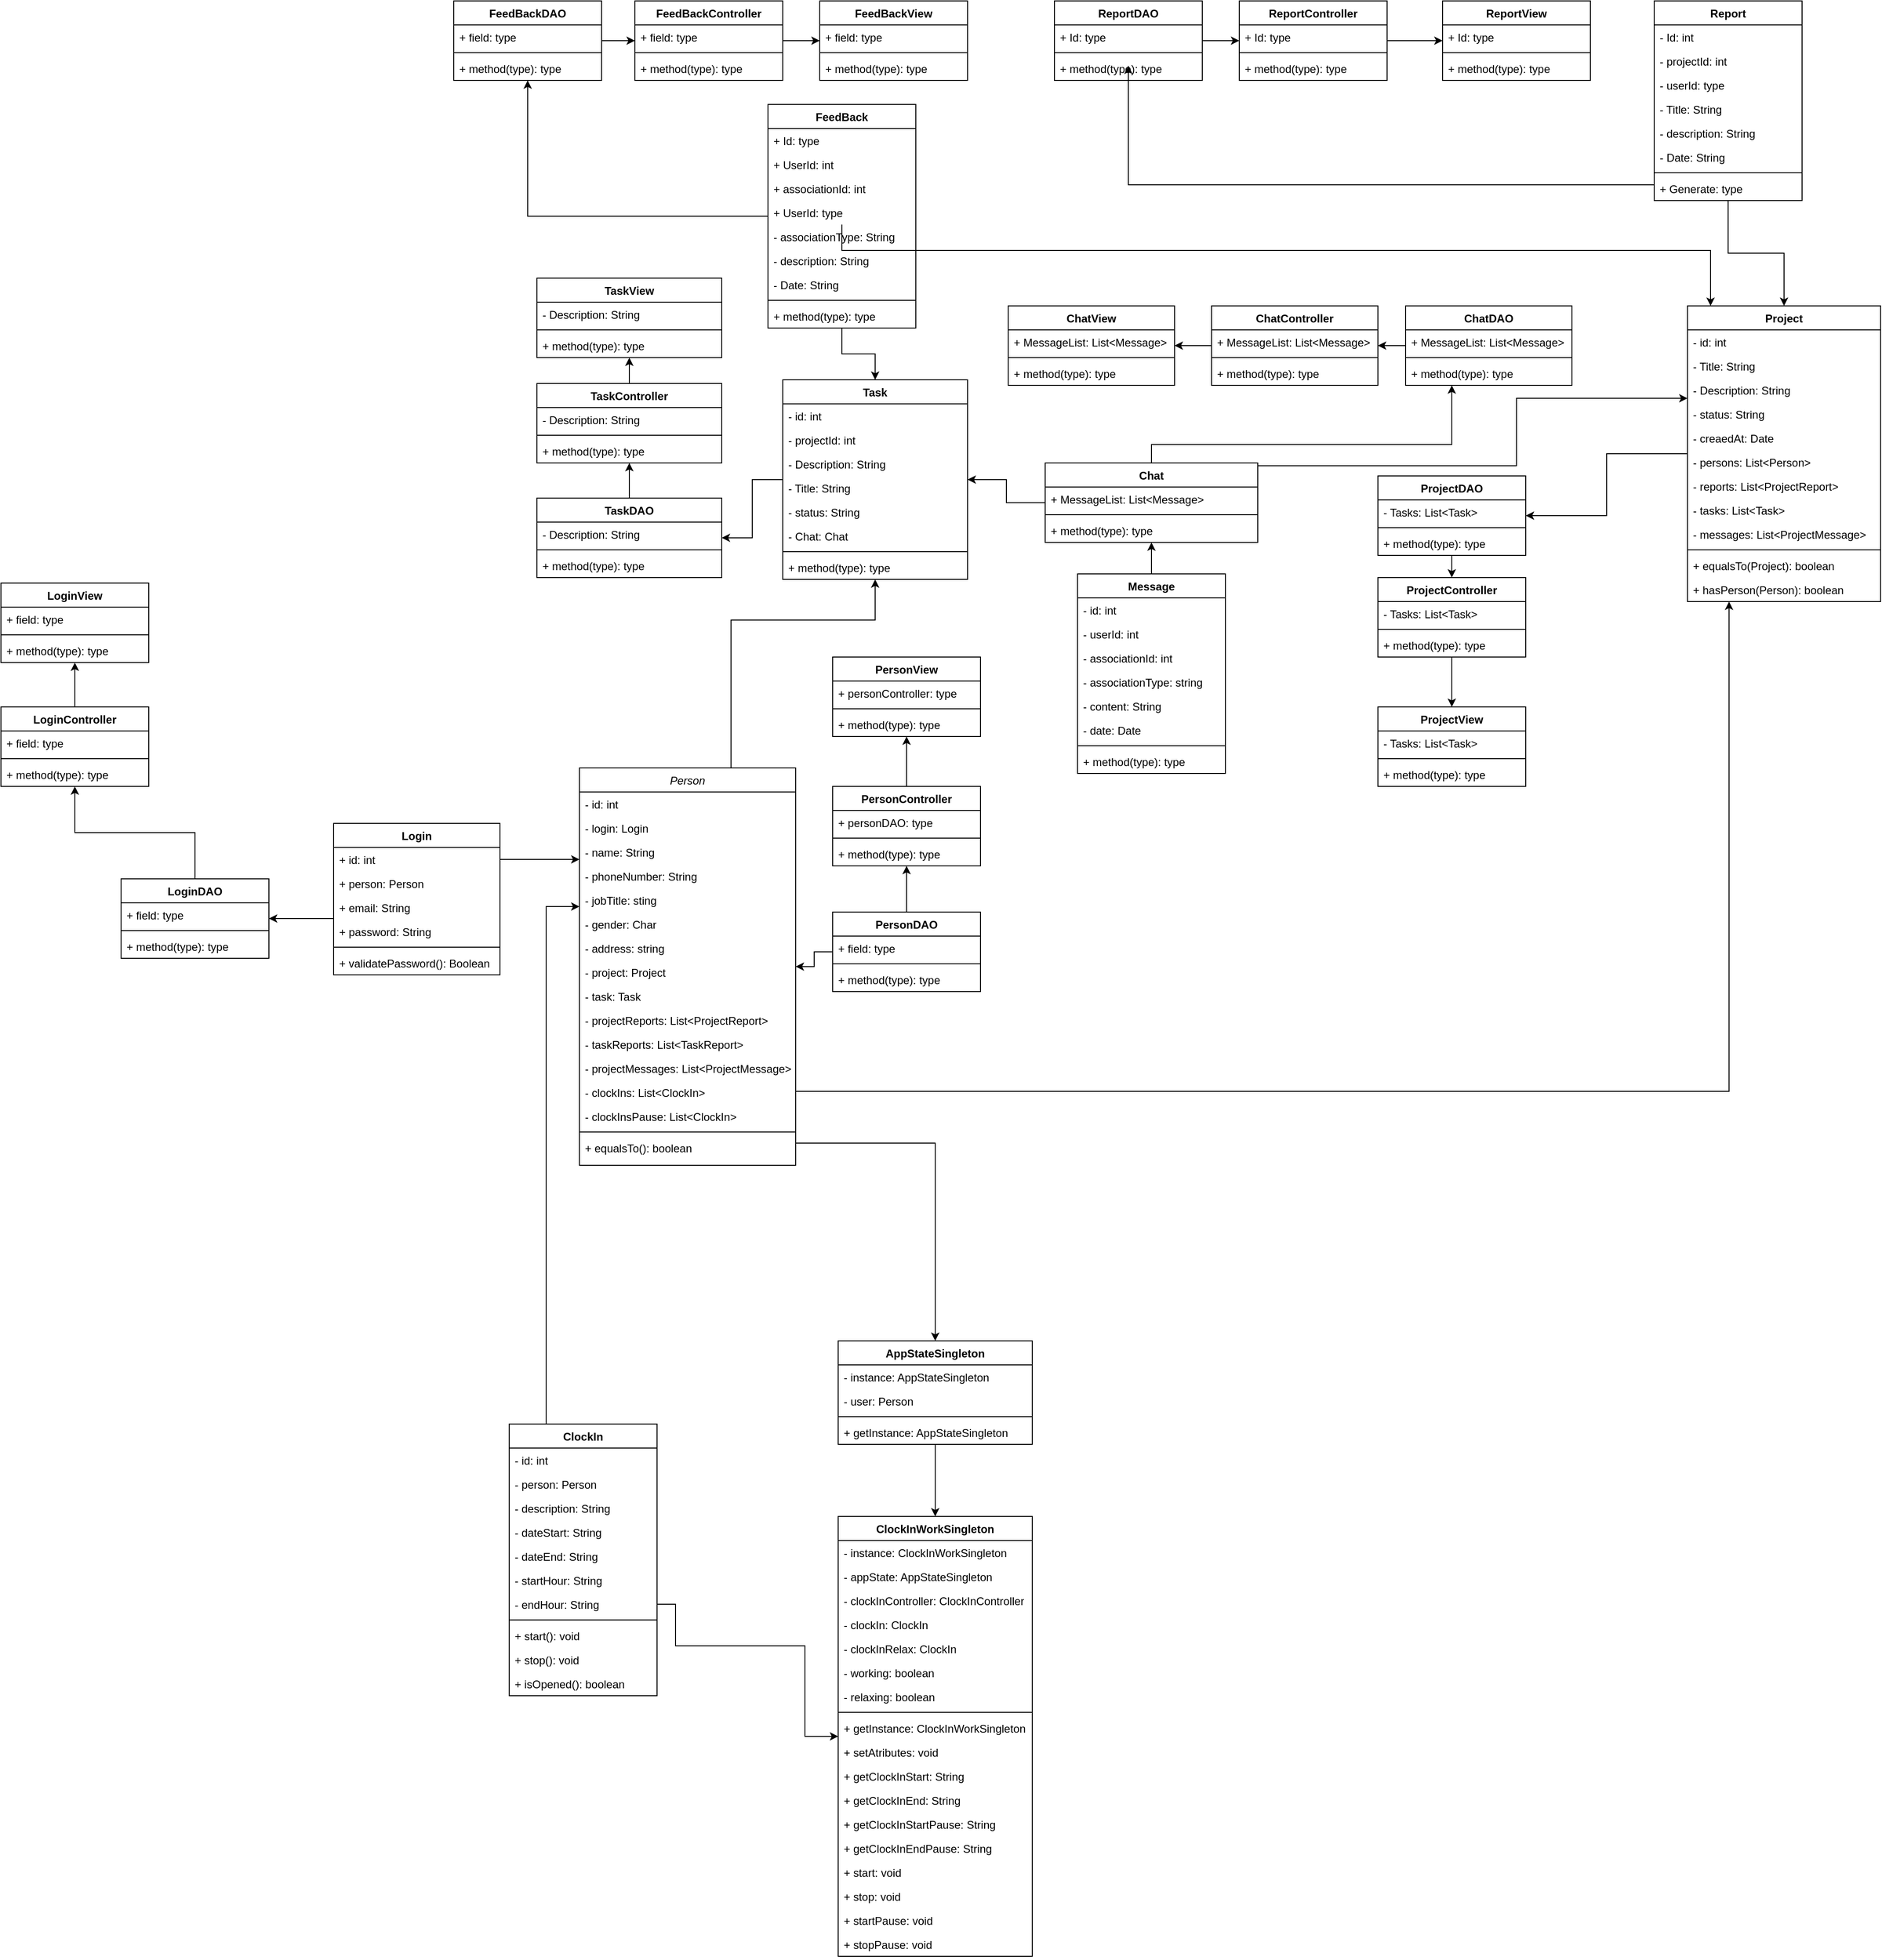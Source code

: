 <mxfile version="26.0.4">
  <diagram id="C5RBs43oDa-KdzZeNtuy" name="Page-1">
    <mxGraphModel dx="2501" dy="1989" grid="1" gridSize="10" guides="1" tooltips="1" connect="1" arrows="1" fold="1" page="1" pageScale="1" pageWidth="827" pageHeight="1169" math="0" shadow="0">
      <root>
        <mxCell id="WIyWlLk6GJQsqaUBKTNV-0" />
        <mxCell id="WIyWlLk6GJQsqaUBKTNV-1" parent="WIyWlLk6GJQsqaUBKTNV-0" />
        <mxCell id="3IpJfB-36r73PZ_hAEHP-11" style="edgeStyle=orthogonalEdgeStyle;rounded=0;orthogonalLoop=1;jettySize=auto;html=1;" parent="WIyWlLk6GJQsqaUBKTNV-1" source="zkfFHV4jXpPFQw0GAbJ--0" target="v8i-zWixzlQxeptMi9Gk-2" edge="1">
          <mxGeometry relative="1" as="geometry">
            <Array as="points">
              <mxPoint x="410" y="330" />
              <mxPoint x="566" y="330" />
            </Array>
          </mxGeometry>
        </mxCell>
        <mxCell id="3IpJfB-36r73PZ_hAEHP-12" style="edgeStyle=orthogonalEdgeStyle;rounded=0;orthogonalLoop=1;jettySize=auto;html=1;" parent="WIyWlLk6GJQsqaUBKTNV-1" source="zkfFHV4jXpPFQw0GAbJ--0" target="v8i-zWixzlQxeptMi9Gk-8" edge="1">
          <mxGeometry relative="1" as="geometry">
            <Array as="points">
              <mxPoint x="410" y="840" />
              <mxPoint x="1490" y="840" />
            </Array>
          </mxGeometry>
        </mxCell>
        <mxCell id="zkfFHV4jXpPFQw0GAbJ--0" value="Person" style="swimlane;fontStyle=2;align=center;verticalAlign=top;childLayout=stackLayout;horizontal=1;startSize=26;horizontalStack=0;resizeParent=1;resizeLast=0;collapsible=1;marginBottom=0;rounded=0;shadow=0;strokeWidth=1;" parent="WIyWlLk6GJQsqaUBKTNV-1" vertex="1">
          <mxGeometry x="246" y="490" width="234" height="430" as="geometry">
            <mxRectangle x="230" y="140" width="160" height="26" as="alternateBounds" />
          </mxGeometry>
        </mxCell>
        <mxCell id="kBQj4n3VBGnSaxn6-J_9-0" value="- id: int" style="text;align=left;verticalAlign=top;spacingLeft=4;spacingRight=4;overflow=hidden;rotatable=0;points=[[0,0.5],[1,0.5]];portConstraint=eastwest;" parent="zkfFHV4jXpPFQw0GAbJ--0" vertex="1">
          <mxGeometry y="26" width="234" height="26" as="geometry" />
        </mxCell>
        <mxCell id="GSMF01smCrgHHeEYq2eX-44" value="- login: Login" style="text;align=left;verticalAlign=top;spacingLeft=4;spacingRight=4;overflow=hidden;rotatable=0;points=[[0,0.5],[1,0.5]];portConstraint=eastwest;rounded=0;shadow=0;html=0;" vertex="1" parent="zkfFHV4jXpPFQw0GAbJ--0">
          <mxGeometry y="52" width="234" height="26" as="geometry" />
        </mxCell>
        <mxCell id="zkfFHV4jXpPFQw0GAbJ--1" value="- name: String" style="text;align=left;verticalAlign=top;spacingLeft=4;spacingRight=4;overflow=hidden;rotatable=0;points=[[0,0.5],[1,0.5]];portConstraint=eastwest;" parent="zkfFHV4jXpPFQw0GAbJ--0" vertex="1">
          <mxGeometry y="78" width="234" height="26" as="geometry" />
        </mxCell>
        <mxCell id="zkfFHV4jXpPFQw0GAbJ--2" value="- phoneNumber: String" style="text;align=left;verticalAlign=top;spacingLeft=4;spacingRight=4;overflow=hidden;rotatable=0;points=[[0,0.5],[1,0.5]];portConstraint=eastwest;rounded=0;shadow=0;html=0;" parent="zkfFHV4jXpPFQw0GAbJ--0" vertex="1">
          <mxGeometry y="104" width="234" height="26" as="geometry" />
        </mxCell>
        <mxCell id="v8i-zWixzlQxeptMi9Gk-1" value="- jobTitle: sting" style="text;align=left;verticalAlign=top;spacingLeft=4;spacingRight=4;overflow=hidden;rotatable=0;points=[[0,0.5],[1,0.5]];portConstraint=eastwest;rounded=0;shadow=0;html=0;" parent="zkfFHV4jXpPFQw0GAbJ--0" vertex="1">
          <mxGeometry y="130" width="234" height="26" as="geometry" />
        </mxCell>
        <mxCell id="v8i-zWixzlQxeptMi9Gk-209" value="- gender: Char" style="text;align=left;verticalAlign=top;spacingLeft=4;spacingRight=4;overflow=hidden;rotatable=0;points=[[0,0.5],[1,0.5]];portConstraint=eastwest;rounded=0;shadow=0;html=0;" parent="zkfFHV4jXpPFQw0GAbJ--0" vertex="1">
          <mxGeometry y="156" width="234" height="26" as="geometry" />
        </mxCell>
        <mxCell id="v8i-zWixzlQxeptMi9Gk-210" value="- address: string" style="text;align=left;verticalAlign=top;spacingLeft=4;spacingRight=4;overflow=hidden;rotatable=0;points=[[0,0.5],[1,0.5]];portConstraint=eastwest;rounded=0;shadow=0;html=0;" parent="zkfFHV4jXpPFQw0GAbJ--0" vertex="1">
          <mxGeometry y="182" width="234" height="26" as="geometry" />
        </mxCell>
        <mxCell id="GSMF01smCrgHHeEYq2eX-47" value="- project: Project" style="text;align=left;verticalAlign=top;spacingLeft=4;spacingRight=4;overflow=hidden;rotatable=0;points=[[0,0.5],[1,0.5]];portConstraint=eastwest;rounded=0;shadow=0;html=0;" vertex="1" parent="zkfFHV4jXpPFQw0GAbJ--0">
          <mxGeometry y="208" width="234" height="26" as="geometry" />
        </mxCell>
        <mxCell id="GSMF01smCrgHHeEYq2eX-48" value="- task: Task" style="text;align=left;verticalAlign=top;spacingLeft=4;spacingRight=4;overflow=hidden;rotatable=0;points=[[0,0.5],[1,0.5]];portConstraint=eastwest;rounded=0;shadow=0;html=0;" vertex="1" parent="zkfFHV4jXpPFQw0GAbJ--0">
          <mxGeometry y="234" width="234" height="26" as="geometry" />
        </mxCell>
        <mxCell id="GSMF01smCrgHHeEYq2eX-49" value="- projectReports: List&lt;ProjectReport&gt;" style="text;align=left;verticalAlign=top;spacingLeft=4;spacingRight=4;overflow=hidden;rotatable=0;points=[[0,0.5],[1,0.5]];portConstraint=eastwest;rounded=0;shadow=0;html=0;" vertex="1" parent="zkfFHV4jXpPFQw0GAbJ--0">
          <mxGeometry y="260" width="234" height="26" as="geometry" />
        </mxCell>
        <mxCell id="GSMF01smCrgHHeEYq2eX-50" value="- taskReports: List&lt;TaskReport&gt;" style="text;align=left;verticalAlign=top;spacingLeft=4;spacingRight=4;overflow=hidden;rotatable=0;points=[[0,0.5],[1,0.5]];portConstraint=eastwest;rounded=0;shadow=0;html=0;" vertex="1" parent="zkfFHV4jXpPFQw0GAbJ--0">
          <mxGeometry y="286" width="234" height="26" as="geometry" />
        </mxCell>
        <mxCell id="GSMF01smCrgHHeEYq2eX-51" value="- projectMessages: List&lt;ProjectMessage&gt;" style="text;align=left;verticalAlign=top;spacingLeft=4;spacingRight=4;overflow=hidden;rotatable=0;points=[[0,0.5],[1,0.5]];portConstraint=eastwest;rounded=0;shadow=0;html=0;" vertex="1" parent="zkfFHV4jXpPFQw0GAbJ--0">
          <mxGeometry y="312" width="234" height="26" as="geometry" />
        </mxCell>
        <mxCell id="GSMF01smCrgHHeEYq2eX-52" value="- clockIns: List&lt;ClockIn&gt;" style="text;align=left;verticalAlign=top;spacingLeft=4;spacingRight=4;overflow=hidden;rotatable=0;points=[[0,0.5],[1,0.5]];portConstraint=eastwest;rounded=0;shadow=0;html=0;" vertex="1" parent="zkfFHV4jXpPFQw0GAbJ--0">
          <mxGeometry y="338" width="234" height="26" as="geometry" />
        </mxCell>
        <mxCell id="GSMF01smCrgHHeEYq2eX-53" value="- clockInsPause: List&lt;ClockIn&gt;" style="text;align=left;verticalAlign=top;spacingLeft=4;spacingRight=4;overflow=hidden;rotatable=0;points=[[0,0.5],[1,0.5]];portConstraint=eastwest;rounded=0;shadow=0;html=0;" vertex="1" parent="zkfFHV4jXpPFQw0GAbJ--0">
          <mxGeometry y="364" width="234" height="26" as="geometry" />
        </mxCell>
        <mxCell id="zkfFHV4jXpPFQw0GAbJ--4" value="" style="line;html=1;strokeWidth=1;align=left;verticalAlign=middle;spacingTop=-1;spacingLeft=3;spacingRight=3;rotatable=0;labelPosition=right;points=[];portConstraint=eastwest;" parent="zkfFHV4jXpPFQw0GAbJ--0" vertex="1">
          <mxGeometry y="390" width="234" height="8" as="geometry" />
        </mxCell>
        <mxCell id="zkfFHV4jXpPFQw0GAbJ--5" value="+ equalsTo(): boolean" style="text;align=left;verticalAlign=top;spacingLeft=4;spacingRight=4;overflow=hidden;rotatable=0;points=[[0,0.5],[1,0.5]];portConstraint=eastwest;" parent="zkfFHV4jXpPFQw0GAbJ--0" vertex="1">
          <mxGeometry y="398" width="234" height="26" as="geometry" />
        </mxCell>
        <mxCell id="K_4pP7Nmxy2bWATmmaD6-23" style="edgeStyle=orthogonalEdgeStyle;rounded=0;orthogonalLoop=1;jettySize=auto;html=1;" parent="WIyWlLk6GJQsqaUBKTNV-1" source="v8i-zWixzlQxeptMi9Gk-2" target="v8i-zWixzlQxeptMi9Gk-170" edge="1">
          <mxGeometry relative="1" as="geometry" />
        </mxCell>
        <mxCell id="v8i-zWixzlQxeptMi9Gk-2" value="Task" style="swimlane;fontStyle=1;align=center;verticalAlign=top;childLayout=stackLayout;horizontal=1;startSize=26;horizontalStack=0;resizeParent=1;resizeParentMax=0;resizeLast=0;collapsible=1;marginBottom=0;whiteSpace=wrap;html=1;" parent="WIyWlLk6GJQsqaUBKTNV-1" vertex="1">
          <mxGeometry x="466" y="70" width="200" height="216" as="geometry" />
        </mxCell>
        <mxCell id="kBQj4n3VBGnSaxn6-J_9-10" value="- id: int" style="text;strokeColor=none;fillColor=none;align=left;verticalAlign=top;spacingLeft=4;spacingRight=4;overflow=hidden;rotatable=0;points=[[0,0.5],[1,0.5]];portConstraint=eastwest;whiteSpace=wrap;html=1;" parent="v8i-zWixzlQxeptMi9Gk-2" vertex="1">
          <mxGeometry y="26" width="200" height="26" as="geometry" />
        </mxCell>
        <mxCell id="kBQj4n3VBGnSaxn6-J_9-11" value="- projectId: int" style="text;strokeColor=none;fillColor=none;align=left;verticalAlign=top;spacingLeft=4;spacingRight=4;overflow=hidden;rotatable=0;points=[[0,0.5],[1,0.5]];portConstraint=eastwest;whiteSpace=wrap;html=1;" parent="v8i-zWixzlQxeptMi9Gk-2" vertex="1">
          <mxGeometry y="52" width="200" height="26" as="geometry" />
        </mxCell>
        <mxCell id="v8i-zWixzlQxeptMi9Gk-6" value="- Description: String" style="text;strokeColor=none;fillColor=none;align=left;verticalAlign=top;spacingLeft=4;spacingRight=4;overflow=hidden;rotatable=0;points=[[0,0.5],[1,0.5]];portConstraint=eastwest;whiteSpace=wrap;html=1;" parent="v8i-zWixzlQxeptMi9Gk-2" vertex="1">
          <mxGeometry y="78" width="200" height="26" as="geometry" />
        </mxCell>
        <mxCell id="v8i-zWixzlQxeptMi9Gk-245" value="- Title: String" style="text;strokeColor=none;fillColor=none;align=left;verticalAlign=top;spacingLeft=4;spacingRight=4;overflow=hidden;rotatable=0;points=[[0,0.5],[1,0.5]];portConstraint=eastwest;whiteSpace=wrap;html=1;" parent="v8i-zWixzlQxeptMi9Gk-2" vertex="1">
          <mxGeometry y="104" width="200" height="26" as="geometry" />
        </mxCell>
        <mxCell id="v8i-zWixzlQxeptMi9Gk-234" value="- status: String" style="text;strokeColor=none;fillColor=none;align=left;verticalAlign=top;spacingLeft=4;spacingRight=4;overflow=hidden;rotatable=0;points=[[0,0.5],[1,0.5]];portConstraint=eastwest;whiteSpace=wrap;html=1;" parent="v8i-zWixzlQxeptMi9Gk-2" vertex="1">
          <mxGeometry y="130" width="200" height="26" as="geometry" />
        </mxCell>
        <mxCell id="v8i-zWixzlQxeptMi9Gk-204" value="- Chat: Chat" style="text;strokeColor=none;fillColor=none;align=left;verticalAlign=top;spacingLeft=4;spacingRight=4;overflow=hidden;rotatable=0;points=[[0,0.5],[1,0.5]];portConstraint=eastwest;whiteSpace=wrap;html=1;" parent="v8i-zWixzlQxeptMi9Gk-2" vertex="1">
          <mxGeometry y="156" width="200" height="26" as="geometry" />
        </mxCell>
        <mxCell id="v8i-zWixzlQxeptMi9Gk-4" value="" style="line;strokeWidth=1;fillColor=none;align=left;verticalAlign=middle;spacingTop=-1;spacingLeft=3;spacingRight=3;rotatable=0;labelPosition=right;points=[];portConstraint=eastwest;strokeColor=inherit;" parent="v8i-zWixzlQxeptMi9Gk-2" vertex="1">
          <mxGeometry y="182" width="200" height="8" as="geometry" />
        </mxCell>
        <mxCell id="v8i-zWixzlQxeptMi9Gk-5" value="+ method(type): type" style="text;strokeColor=none;fillColor=none;align=left;verticalAlign=top;spacingLeft=4;spacingRight=4;overflow=hidden;rotatable=0;points=[[0,0.5],[1,0.5]];portConstraint=eastwest;whiteSpace=wrap;html=1;" parent="v8i-zWixzlQxeptMi9Gk-2" vertex="1">
          <mxGeometry y="190" width="200" height="26" as="geometry" />
        </mxCell>
        <mxCell id="K_4pP7Nmxy2bWATmmaD6-28" style="edgeStyle=orthogonalEdgeStyle;rounded=0;orthogonalLoop=1;jettySize=auto;html=1;" parent="WIyWlLk6GJQsqaUBKTNV-1" source="v8i-zWixzlQxeptMi9Gk-8" target="v8i-zWixzlQxeptMi9Gk-178" edge="1">
          <mxGeometry relative="1" as="geometry" />
        </mxCell>
        <mxCell id="v8i-zWixzlQxeptMi9Gk-8" value="Project" style="swimlane;fontStyle=1;align=center;verticalAlign=top;childLayout=stackLayout;horizontal=1;startSize=26;horizontalStack=0;resizeParent=1;resizeParentMax=0;resizeLast=0;collapsible=1;marginBottom=0;whiteSpace=wrap;html=1;" parent="WIyWlLk6GJQsqaUBKTNV-1" vertex="1">
          <mxGeometry x="1445" y="-10" width="209" height="320" as="geometry" />
        </mxCell>
        <mxCell id="v8i-zWixzlQxeptMi9Gk-246" value="- id: int" style="text;strokeColor=none;fillColor=none;align=left;verticalAlign=top;spacingLeft=4;spacingRight=4;overflow=hidden;rotatable=0;points=[[0,0.5],[1,0.5]];portConstraint=eastwest;whiteSpace=wrap;html=1;" parent="v8i-zWixzlQxeptMi9Gk-8" vertex="1">
          <mxGeometry y="26" width="209" height="26" as="geometry" />
        </mxCell>
        <mxCell id="kBQj4n3VBGnSaxn6-J_9-22" value="- Title: String" style="text;strokeColor=none;fillColor=none;align=left;verticalAlign=top;spacingLeft=4;spacingRight=4;overflow=hidden;rotatable=0;points=[[0,0.5],[1,0.5]];portConstraint=eastwest;whiteSpace=wrap;html=1;" parent="v8i-zWixzlQxeptMi9Gk-8" vertex="1">
          <mxGeometry y="52" width="209" height="26" as="geometry" />
        </mxCell>
        <mxCell id="v8i-zWixzlQxeptMi9Gk-235" value="- Description: String" style="text;strokeColor=none;fillColor=none;align=left;verticalAlign=top;spacingLeft=4;spacingRight=4;overflow=hidden;rotatable=0;points=[[0,0.5],[1,0.5]];portConstraint=eastwest;whiteSpace=wrap;html=1;" parent="v8i-zWixzlQxeptMi9Gk-8" vertex="1">
          <mxGeometry y="78" width="209" height="26" as="geometry" />
        </mxCell>
        <mxCell id="v8i-zWixzlQxeptMi9Gk-231" value="- status: String" style="text;strokeColor=none;fillColor=none;align=left;verticalAlign=top;spacingLeft=4;spacingRight=4;overflow=hidden;rotatable=0;points=[[0,0.5],[1,0.5]];portConstraint=eastwest;whiteSpace=wrap;html=1;" parent="v8i-zWixzlQxeptMi9Gk-8" vertex="1">
          <mxGeometry y="104" width="209" height="26" as="geometry" />
        </mxCell>
        <mxCell id="kBQj4n3VBGnSaxn6-J_9-23" value="- creaedAt: Date" style="text;strokeColor=none;fillColor=none;align=left;verticalAlign=top;spacingLeft=4;spacingRight=4;overflow=hidden;rotatable=0;points=[[0,0.5],[1,0.5]];portConstraint=eastwest;whiteSpace=wrap;html=1;" parent="v8i-zWixzlQxeptMi9Gk-8" vertex="1">
          <mxGeometry y="130" width="209" height="26" as="geometry" />
        </mxCell>
        <mxCell id="v8i-zWixzlQxeptMi9Gk-230" value="- persons: List&amp;lt;Person&amp;gt;" style="text;strokeColor=none;fillColor=none;align=left;verticalAlign=top;spacingLeft=4;spacingRight=4;overflow=hidden;rotatable=0;points=[[0,0.5],[1,0.5]];portConstraint=eastwest;whiteSpace=wrap;html=1;" parent="v8i-zWixzlQxeptMi9Gk-8" vertex="1">
          <mxGeometry y="156" width="209" height="26" as="geometry" />
        </mxCell>
        <mxCell id="GSMF01smCrgHHeEYq2eX-54" value="- reports: List&amp;lt;ProjectReport&amp;gt;" style="text;strokeColor=none;fillColor=none;align=left;verticalAlign=top;spacingLeft=4;spacingRight=4;overflow=hidden;rotatable=0;points=[[0,0.5],[1,0.5]];portConstraint=eastwest;whiteSpace=wrap;html=1;" vertex="1" parent="v8i-zWixzlQxeptMi9Gk-8">
          <mxGeometry y="182" width="209" height="26" as="geometry" />
        </mxCell>
        <mxCell id="GSMF01smCrgHHeEYq2eX-55" value="- tasks: List&amp;lt;Task&amp;gt;" style="text;strokeColor=none;fillColor=none;align=left;verticalAlign=top;spacingLeft=4;spacingRight=4;overflow=hidden;rotatable=0;points=[[0,0.5],[1,0.5]];portConstraint=eastwest;whiteSpace=wrap;html=1;" vertex="1" parent="v8i-zWixzlQxeptMi9Gk-8">
          <mxGeometry y="208" width="209" height="26" as="geometry" />
        </mxCell>
        <mxCell id="GSMF01smCrgHHeEYq2eX-56" value="- messages: List&amp;lt;ProjectMessage&amp;gt;" style="text;strokeColor=none;fillColor=none;align=left;verticalAlign=top;spacingLeft=4;spacingRight=4;overflow=hidden;rotatable=0;points=[[0,0.5],[1,0.5]];portConstraint=eastwest;whiteSpace=wrap;html=1;" vertex="1" parent="v8i-zWixzlQxeptMi9Gk-8">
          <mxGeometry y="234" width="209" height="26" as="geometry" />
        </mxCell>
        <mxCell id="v8i-zWixzlQxeptMi9Gk-10" value="" style="line;strokeWidth=1;fillColor=none;align=left;verticalAlign=middle;spacingTop=-1;spacingLeft=3;spacingRight=3;rotatable=0;labelPosition=right;points=[];portConstraint=eastwest;strokeColor=inherit;" parent="v8i-zWixzlQxeptMi9Gk-8" vertex="1">
          <mxGeometry y="260" width="209" height="8" as="geometry" />
        </mxCell>
        <mxCell id="v8i-zWixzlQxeptMi9Gk-11" value="+ equalsTo(Project): boolean" style="text;strokeColor=none;fillColor=none;align=left;verticalAlign=top;spacingLeft=4;spacingRight=4;overflow=hidden;rotatable=0;points=[[0,0.5],[1,0.5]];portConstraint=eastwest;whiteSpace=wrap;html=1;" parent="v8i-zWixzlQxeptMi9Gk-8" vertex="1">
          <mxGeometry y="268" width="209" height="26" as="geometry" />
        </mxCell>
        <mxCell id="GSMF01smCrgHHeEYq2eX-57" value="+ hasPerson(Person): boolean" style="text;strokeColor=none;fillColor=none;align=left;verticalAlign=top;spacingLeft=4;spacingRight=4;overflow=hidden;rotatable=0;points=[[0,0.5],[1,0.5]];portConstraint=eastwest;whiteSpace=wrap;html=1;" vertex="1" parent="v8i-zWixzlQxeptMi9Gk-8">
          <mxGeometry y="294" width="209" height="26" as="geometry" />
        </mxCell>
        <mxCell id="K_4pP7Nmxy2bWATmmaD6-5" style="edgeStyle=orthogonalEdgeStyle;rounded=0;orthogonalLoop=1;jettySize=auto;html=1;" parent="WIyWlLk6GJQsqaUBKTNV-1" source="v8i-zWixzlQxeptMi9Gk-48" target="v8i-zWixzlQxeptMi9Gk-133" edge="1">
          <mxGeometry relative="1" as="geometry">
            <Array as="points">
              <mxPoint x="-40" y="653" />
              <mxPoint x="-40" y="653" />
            </Array>
          </mxGeometry>
        </mxCell>
        <mxCell id="v8i-zWixzlQxeptMi9Gk-48" value="Login" style="swimlane;fontStyle=1;align=center;verticalAlign=top;childLayout=stackLayout;horizontal=1;startSize=26;horizontalStack=0;resizeParent=1;resizeParentMax=0;resizeLast=0;collapsible=1;marginBottom=0;whiteSpace=wrap;html=1;" parent="WIyWlLk6GJQsqaUBKTNV-1" vertex="1">
          <mxGeometry x="-20" y="550" width="180" height="164" as="geometry" />
        </mxCell>
        <mxCell id="kBQj4n3VBGnSaxn6-J_9-6" value="+ id: int" style="text;strokeColor=none;fillColor=none;align=left;verticalAlign=top;spacingLeft=4;spacingRight=4;overflow=hidden;rotatable=0;points=[[0,0.5],[1,0.5]];portConstraint=eastwest;whiteSpace=wrap;html=1;" parent="v8i-zWixzlQxeptMi9Gk-48" vertex="1">
          <mxGeometry y="26" width="180" height="26" as="geometry" />
        </mxCell>
        <mxCell id="kBQj4n3VBGnSaxn6-J_9-5" value="+ person: Person" style="text;strokeColor=none;fillColor=none;align=left;verticalAlign=top;spacingLeft=4;spacingRight=4;overflow=hidden;rotatable=0;points=[[0,0.5],[1,0.5]];portConstraint=eastwest;whiteSpace=wrap;html=1;" parent="v8i-zWixzlQxeptMi9Gk-48" vertex="1">
          <mxGeometry y="52" width="180" height="26" as="geometry" />
        </mxCell>
        <mxCell id="v8i-zWixzlQxeptMi9Gk-220" value="+ email: String" style="text;strokeColor=none;fillColor=none;align=left;verticalAlign=top;spacingLeft=4;spacingRight=4;overflow=hidden;rotatable=0;points=[[0,0.5],[1,0.5]];portConstraint=eastwest;whiteSpace=wrap;html=1;" parent="v8i-zWixzlQxeptMi9Gk-48" vertex="1">
          <mxGeometry y="78" width="180" height="26" as="geometry" />
        </mxCell>
        <mxCell id="v8i-zWixzlQxeptMi9Gk-49" value="+ password: String" style="text;strokeColor=none;fillColor=none;align=left;verticalAlign=top;spacingLeft=4;spacingRight=4;overflow=hidden;rotatable=0;points=[[0,0.5],[1,0.5]];portConstraint=eastwest;whiteSpace=wrap;html=1;" parent="v8i-zWixzlQxeptMi9Gk-48" vertex="1">
          <mxGeometry y="104" width="180" height="26" as="geometry" />
        </mxCell>
        <mxCell id="v8i-zWixzlQxeptMi9Gk-50" value="" style="line;strokeWidth=1;fillColor=none;align=left;verticalAlign=middle;spacingTop=-1;spacingLeft=3;spacingRight=3;rotatable=0;labelPosition=right;points=[];portConstraint=eastwest;strokeColor=inherit;" parent="v8i-zWixzlQxeptMi9Gk-48" vertex="1">
          <mxGeometry y="130" width="180" height="8" as="geometry" />
        </mxCell>
        <mxCell id="v8i-zWixzlQxeptMi9Gk-51" value="+ validatePassword(): Boolean" style="text;strokeColor=none;fillColor=none;align=left;verticalAlign=top;spacingLeft=4;spacingRight=4;overflow=hidden;rotatable=0;points=[[0,0.5],[1,0.5]];portConstraint=eastwest;whiteSpace=wrap;html=1;" parent="v8i-zWixzlQxeptMi9Gk-48" vertex="1">
          <mxGeometry y="138" width="180" height="26" as="geometry" />
        </mxCell>
        <mxCell id="v8i-zWixzlQxeptMi9Gk-68" style="edgeStyle=orthogonalEdgeStyle;rounded=0;orthogonalLoop=1;jettySize=auto;html=1;" parent="WIyWlLk6GJQsqaUBKTNV-1" source="v8i-zWixzlQxeptMi9Gk-64" target="v8i-zWixzlQxeptMi9Gk-2" edge="1">
          <mxGeometry relative="1" as="geometry" />
        </mxCell>
        <mxCell id="K_4pP7Nmxy2bWATmmaD6-42" style="edgeStyle=orthogonalEdgeStyle;rounded=0;orthogonalLoop=1;jettySize=auto;html=1;" parent="WIyWlLk6GJQsqaUBKTNV-1" source="v8i-zWixzlQxeptMi9Gk-64" target="v8i-zWixzlQxeptMi9Gk-95" edge="1">
          <mxGeometry relative="1" as="geometry" />
        </mxCell>
        <mxCell id="v8i-zWixzlQxeptMi9Gk-64" value="FeedBack" style="swimlane;fontStyle=1;align=center;verticalAlign=top;childLayout=stackLayout;horizontal=1;startSize=26;horizontalStack=0;resizeParent=1;resizeParentMax=0;resizeLast=0;collapsible=1;marginBottom=0;whiteSpace=wrap;html=1;" parent="WIyWlLk6GJQsqaUBKTNV-1" vertex="1">
          <mxGeometry x="450" y="-228" width="160" height="242" as="geometry" />
        </mxCell>
        <mxCell id="v8i-zWixzlQxeptMi9Gk-65" value="+ Id: type" style="text;strokeColor=none;fillColor=none;align=left;verticalAlign=top;spacingLeft=4;spacingRight=4;overflow=hidden;rotatable=0;points=[[0,0.5],[1,0.5]];portConstraint=eastwest;whiteSpace=wrap;html=1;" parent="v8i-zWixzlQxeptMi9Gk-64" vertex="1">
          <mxGeometry y="26" width="160" height="26" as="geometry" />
        </mxCell>
        <mxCell id="kBQj4n3VBGnSaxn6-J_9-7" value="+ UserId: int" style="text;strokeColor=none;fillColor=none;align=left;verticalAlign=top;spacingLeft=4;spacingRight=4;overflow=hidden;rotatable=0;points=[[0,0.5],[1,0.5]];portConstraint=eastwest;whiteSpace=wrap;html=1;" parent="v8i-zWixzlQxeptMi9Gk-64" vertex="1">
          <mxGeometry y="52" width="160" height="26" as="geometry" />
        </mxCell>
        <mxCell id="kBQj4n3VBGnSaxn6-J_9-9" value="+ associationId: int" style="text;strokeColor=none;fillColor=none;align=left;verticalAlign=top;spacingLeft=4;spacingRight=4;overflow=hidden;rotatable=0;points=[[0,0.5],[1,0.5]];portConstraint=eastwest;whiteSpace=wrap;html=1;" parent="v8i-zWixzlQxeptMi9Gk-64" vertex="1">
          <mxGeometry y="78" width="160" height="26" as="geometry" />
        </mxCell>
        <mxCell id="kBQj4n3VBGnSaxn6-J_9-8" value="+ UserId: type" style="text;strokeColor=none;fillColor=none;align=left;verticalAlign=top;spacingLeft=4;spacingRight=4;overflow=hidden;rotatable=0;points=[[0,0.5],[1,0.5]];portConstraint=eastwest;whiteSpace=wrap;html=1;" parent="v8i-zWixzlQxeptMi9Gk-64" vertex="1">
          <mxGeometry y="104" width="160" height="26" as="geometry" />
        </mxCell>
        <mxCell id="v8i-zWixzlQxeptMi9Gk-242" value="- associationType: String" style="text;strokeColor=none;fillColor=none;align=left;verticalAlign=top;spacingLeft=4;spacingRight=4;overflow=hidden;rotatable=0;points=[[0,0.5],[1,0.5]];portConstraint=eastwest;whiteSpace=wrap;html=1;" parent="v8i-zWixzlQxeptMi9Gk-64" vertex="1">
          <mxGeometry y="130" width="160" height="26" as="geometry" />
        </mxCell>
        <mxCell id="v8i-zWixzlQxeptMi9Gk-241" value="- description: String" style="text;strokeColor=none;fillColor=none;align=left;verticalAlign=top;spacingLeft=4;spacingRight=4;overflow=hidden;rotatable=0;points=[[0,0.5],[1,0.5]];portConstraint=eastwest;whiteSpace=wrap;html=1;" parent="v8i-zWixzlQxeptMi9Gk-64" vertex="1">
          <mxGeometry y="156" width="160" height="26" as="geometry" />
        </mxCell>
        <mxCell id="v8i-zWixzlQxeptMi9Gk-240" value="- Date: String" style="text;strokeColor=none;fillColor=none;align=left;verticalAlign=top;spacingLeft=4;spacingRight=4;overflow=hidden;rotatable=0;points=[[0,0.5],[1,0.5]];portConstraint=eastwest;whiteSpace=wrap;html=1;" parent="v8i-zWixzlQxeptMi9Gk-64" vertex="1">
          <mxGeometry y="182" width="160" height="26" as="geometry" />
        </mxCell>
        <mxCell id="v8i-zWixzlQxeptMi9Gk-66" value="" style="line;strokeWidth=1;fillColor=none;align=left;verticalAlign=middle;spacingTop=-1;spacingLeft=3;spacingRight=3;rotatable=0;labelPosition=right;points=[];portConstraint=eastwest;strokeColor=inherit;" parent="v8i-zWixzlQxeptMi9Gk-64" vertex="1">
          <mxGeometry y="208" width="160" height="8" as="geometry" />
        </mxCell>
        <mxCell id="v8i-zWixzlQxeptMi9Gk-67" value="+ method(type): type" style="text;strokeColor=none;fillColor=none;align=left;verticalAlign=top;spacingLeft=4;spacingRight=4;overflow=hidden;rotatable=0;points=[[0,0.5],[1,0.5]];portConstraint=eastwest;whiteSpace=wrap;html=1;" parent="v8i-zWixzlQxeptMi9Gk-64" vertex="1">
          <mxGeometry y="216" width="160" height="26" as="geometry" />
        </mxCell>
        <mxCell id="v8i-zWixzlQxeptMi9Gk-124" style="edgeStyle=orthogonalEdgeStyle;rounded=0;orthogonalLoop=1;jettySize=auto;html=1;" parent="WIyWlLk6GJQsqaUBKTNV-1" source="v8i-zWixzlQxeptMi9Gk-70" target="v8i-zWixzlQxeptMi9Gk-8" edge="1">
          <mxGeometry relative="1" as="geometry" />
        </mxCell>
        <mxCell id="K_4pP7Nmxy2bWATmmaD6-45" style="edgeStyle=orthogonalEdgeStyle;rounded=0;orthogonalLoop=1;jettySize=auto;html=1;" parent="WIyWlLk6GJQsqaUBKTNV-1" edge="1">
          <mxGeometry relative="1" as="geometry">
            <Array as="points">
              <mxPoint x="840" y="-141" />
            </Array>
            <mxPoint x="1409" y="-141" as="sourcePoint" />
            <mxPoint x="840" y="-270" as="targetPoint" />
          </mxGeometry>
        </mxCell>
        <mxCell id="v8i-zWixzlQxeptMi9Gk-70" value="Report" style="swimlane;fontStyle=1;align=center;verticalAlign=top;childLayout=stackLayout;horizontal=1;startSize=26;horizontalStack=0;resizeParent=1;resizeParentMax=0;resizeLast=0;collapsible=1;marginBottom=0;whiteSpace=wrap;html=1;" parent="WIyWlLk6GJQsqaUBKTNV-1" vertex="1">
          <mxGeometry x="1409" y="-340" width="160" height="216" as="geometry" />
        </mxCell>
        <mxCell id="v8i-zWixzlQxeptMi9Gk-71" value="- Id: int" style="text;strokeColor=none;fillColor=none;align=left;verticalAlign=top;spacingLeft=4;spacingRight=4;overflow=hidden;rotatable=0;points=[[0,0.5],[1,0.5]];portConstraint=eastwest;whiteSpace=wrap;html=1;" parent="v8i-zWixzlQxeptMi9Gk-70" vertex="1">
          <mxGeometry y="26" width="160" height="26" as="geometry" />
        </mxCell>
        <mxCell id="kBQj4n3VBGnSaxn6-J_9-20" value="- projectId: int" style="text;strokeColor=none;fillColor=none;align=left;verticalAlign=top;spacingLeft=4;spacingRight=4;overflow=hidden;rotatable=0;points=[[0,0.5],[1,0.5]];portConstraint=eastwest;whiteSpace=wrap;html=1;" parent="v8i-zWixzlQxeptMi9Gk-70" vertex="1">
          <mxGeometry y="52" width="160" height="26" as="geometry" />
        </mxCell>
        <mxCell id="v8i-zWixzlQxeptMi9Gk-244" value="- userId: type" style="text;strokeColor=none;fillColor=none;align=left;verticalAlign=top;spacingLeft=4;spacingRight=4;overflow=hidden;rotatable=0;points=[[0,0.5],[1,0.5]];portConstraint=eastwest;whiteSpace=wrap;html=1;" parent="v8i-zWixzlQxeptMi9Gk-70" vertex="1">
          <mxGeometry y="78" width="160" height="26" as="geometry" />
        </mxCell>
        <mxCell id="v8i-zWixzlQxeptMi9Gk-236" value="- Title: String" style="text;strokeColor=none;fillColor=none;align=left;verticalAlign=top;spacingLeft=4;spacingRight=4;overflow=hidden;rotatable=0;points=[[0,0.5],[1,0.5]];portConstraint=eastwest;whiteSpace=wrap;html=1;" parent="v8i-zWixzlQxeptMi9Gk-70" vertex="1">
          <mxGeometry y="104" width="160" height="26" as="geometry" />
        </mxCell>
        <mxCell id="v8i-zWixzlQxeptMi9Gk-238" value="- description: String" style="text;strokeColor=none;fillColor=none;align=left;verticalAlign=top;spacingLeft=4;spacingRight=4;overflow=hidden;rotatable=0;points=[[0,0.5],[1,0.5]];portConstraint=eastwest;whiteSpace=wrap;html=1;" parent="v8i-zWixzlQxeptMi9Gk-70" vertex="1">
          <mxGeometry y="130" width="160" height="26" as="geometry" />
        </mxCell>
        <mxCell id="v8i-zWixzlQxeptMi9Gk-237" value="- Date: String" style="text;strokeColor=none;fillColor=none;align=left;verticalAlign=top;spacingLeft=4;spacingRight=4;overflow=hidden;rotatable=0;points=[[0,0.5],[1,0.5]];portConstraint=eastwest;whiteSpace=wrap;html=1;" parent="v8i-zWixzlQxeptMi9Gk-70" vertex="1">
          <mxGeometry y="156" width="160" height="26" as="geometry" />
        </mxCell>
        <mxCell id="v8i-zWixzlQxeptMi9Gk-72" value="" style="line;strokeWidth=1;fillColor=none;align=left;verticalAlign=middle;spacingTop=-1;spacingLeft=3;spacingRight=3;rotatable=0;labelPosition=right;points=[];portConstraint=eastwest;strokeColor=inherit;" parent="v8i-zWixzlQxeptMi9Gk-70" vertex="1">
          <mxGeometry y="182" width="160" height="8" as="geometry" />
        </mxCell>
        <mxCell id="v8i-zWixzlQxeptMi9Gk-73" value="+ Generate: type" style="text;strokeColor=none;fillColor=none;align=left;verticalAlign=top;spacingLeft=4;spacingRight=4;overflow=hidden;rotatable=0;points=[[0,0.5],[1,0.5]];portConstraint=eastwest;whiteSpace=wrap;html=1;" parent="v8i-zWixzlQxeptMi9Gk-70" vertex="1">
          <mxGeometry y="190" width="160" height="26" as="geometry" />
        </mxCell>
        <mxCell id="v8i-zWixzlQxeptMi9Gk-85" style="edgeStyle=orthogonalEdgeStyle;rounded=0;orthogonalLoop=1;jettySize=auto;html=1;" parent="WIyWlLk6GJQsqaUBKTNV-1" source="v8i-zWixzlQxeptMi9Gk-75" target="v8i-zWixzlQxeptMi9Gk-79" edge="1">
          <mxGeometry relative="1" as="geometry" />
        </mxCell>
        <mxCell id="v8i-zWixzlQxeptMi9Gk-75" value="Message" style="swimlane;fontStyle=1;align=center;verticalAlign=top;childLayout=stackLayout;horizontal=1;startSize=26;horizontalStack=0;resizeParent=1;resizeParentMax=0;resizeLast=0;collapsible=1;marginBottom=0;whiteSpace=wrap;html=1;" parent="WIyWlLk6GJQsqaUBKTNV-1" vertex="1">
          <mxGeometry x="785" y="280" width="160" height="216" as="geometry" />
        </mxCell>
        <mxCell id="kBQj4n3VBGnSaxn6-J_9-15" value="- id: int" style="text;strokeColor=none;fillColor=none;align=left;verticalAlign=top;spacingLeft=4;spacingRight=4;overflow=hidden;rotatable=0;points=[[0,0.5],[1,0.5]];portConstraint=eastwest;whiteSpace=wrap;html=1;" parent="v8i-zWixzlQxeptMi9Gk-75" vertex="1">
          <mxGeometry y="26" width="160" height="26" as="geometry" />
        </mxCell>
        <mxCell id="v8i-zWixzlQxeptMi9Gk-247" value="- userId: int" style="text;strokeColor=none;fillColor=none;align=left;verticalAlign=top;spacingLeft=4;spacingRight=4;overflow=hidden;rotatable=0;points=[[0,0.5],[1,0.5]];portConstraint=eastwest;whiteSpace=wrap;html=1;" parent="v8i-zWixzlQxeptMi9Gk-75" vertex="1">
          <mxGeometry y="52" width="160" height="26" as="geometry" />
        </mxCell>
        <mxCell id="kBQj4n3VBGnSaxn6-J_9-14" value="- associationId: int" style="text;strokeColor=none;fillColor=none;align=left;verticalAlign=top;spacingLeft=4;spacingRight=4;overflow=hidden;rotatable=0;points=[[0,0.5],[1,0.5]];portConstraint=eastwest;whiteSpace=wrap;html=1;" parent="v8i-zWixzlQxeptMi9Gk-75" vertex="1">
          <mxGeometry y="78" width="160" height="26" as="geometry" />
        </mxCell>
        <mxCell id="kBQj4n3VBGnSaxn6-J_9-17" value="- associationType: string" style="text;strokeColor=none;fillColor=none;align=left;verticalAlign=top;spacingLeft=4;spacingRight=4;overflow=hidden;rotatable=0;points=[[0,0.5],[1,0.5]];portConstraint=eastwest;whiteSpace=wrap;html=1;" parent="v8i-zWixzlQxeptMi9Gk-75" vertex="1">
          <mxGeometry y="104" width="160" height="26" as="geometry" />
        </mxCell>
        <mxCell id="v8i-zWixzlQxeptMi9Gk-76" value="- content: String" style="text;strokeColor=none;fillColor=none;align=left;verticalAlign=top;spacingLeft=4;spacingRight=4;overflow=hidden;rotatable=0;points=[[0,0.5],[1,0.5]];portConstraint=eastwest;whiteSpace=wrap;html=1;" parent="v8i-zWixzlQxeptMi9Gk-75" vertex="1">
          <mxGeometry y="130" width="160" height="26" as="geometry" />
        </mxCell>
        <mxCell id="kBQj4n3VBGnSaxn6-J_9-16" value="- date: Date" style="text;strokeColor=none;fillColor=none;align=left;verticalAlign=top;spacingLeft=4;spacingRight=4;overflow=hidden;rotatable=0;points=[[0,0.5],[1,0.5]];portConstraint=eastwest;whiteSpace=wrap;html=1;" parent="v8i-zWixzlQxeptMi9Gk-75" vertex="1">
          <mxGeometry y="156" width="160" height="26" as="geometry" />
        </mxCell>
        <mxCell id="v8i-zWixzlQxeptMi9Gk-77" value="" style="line;strokeWidth=1;fillColor=none;align=left;verticalAlign=middle;spacingTop=-1;spacingLeft=3;spacingRight=3;rotatable=0;labelPosition=right;points=[];portConstraint=eastwest;strokeColor=inherit;" parent="v8i-zWixzlQxeptMi9Gk-75" vertex="1">
          <mxGeometry y="182" width="160" height="8" as="geometry" />
        </mxCell>
        <mxCell id="v8i-zWixzlQxeptMi9Gk-78" value="+ method(type): type" style="text;strokeColor=none;fillColor=none;align=left;verticalAlign=top;spacingLeft=4;spacingRight=4;overflow=hidden;rotatable=0;points=[[0,0.5],[1,0.5]];portConstraint=eastwest;whiteSpace=wrap;html=1;" parent="v8i-zWixzlQxeptMi9Gk-75" vertex="1">
          <mxGeometry y="190" width="160" height="26" as="geometry" />
        </mxCell>
        <mxCell id="v8i-zWixzlQxeptMi9Gk-207" style="edgeStyle=orthogonalEdgeStyle;rounded=0;orthogonalLoop=1;jettySize=auto;html=1;" parent="WIyWlLk6GJQsqaUBKTNV-1" source="v8i-zWixzlQxeptMi9Gk-79" target="v8i-zWixzlQxeptMi9Gk-8" edge="1">
          <mxGeometry relative="1" as="geometry">
            <Array as="points">
              <mxPoint x="1260" y="163" />
              <mxPoint x="1260" y="90" />
            </Array>
          </mxGeometry>
        </mxCell>
        <mxCell id="K_4pP7Nmxy2bWATmmaD6-46" style="edgeStyle=orthogonalEdgeStyle;rounded=0;orthogonalLoop=1;jettySize=auto;html=1;" parent="WIyWlLk6GJQsqaUBKTNV-1" source="v8i-zWixzlQxeptMi9Gk-79" target="v8i-zWixzlQxeptMi9Gk-195" edge="1">
          <mxGeometry relative="1" as="geometry">
            <Array as="points">
              <mxPoint x="865" y="140" />
              <mxPoint x="1190" y="140" />
            </Array>
          </mxGeometry>
        </mxCell>
        <mxCell id="v8i-zWixzlQxeptMi9Gk-79" value="Chat" style="swimlane;fontStyle=1;align=center;verticalAlign=top;childLayout=stackLayout;horizontal=1;startSize=26;horizontalStack=0;resizeParent=1;resizeParentMax=0;resizeLast=0;collapsible=1;marginBottom=0;whiteSpace=wrap;html=1;" parent="WIyWlLk6GJQsqaUBKTNV-1" vertex="1">
          <mxGeometry x="750" y="160" width="230" height="86" as="geometry" />
        </mxCell>
        <mxCell id="v8i-zWixzlQxeptMi9Gk-80" value="+ MessageList: List&amp;lt;Message&amp;gt;" style="text;strokeColor=none;fillColor=none;align=left;verticalAlign=top;spacingLeft=4;spacingRight=4;overflow=hidden;rotatable=0;points=[[0,0.5],[1,0.5]];portConstraint=eastwest;whiteSpace=wrap;html=1;" parent="v8i-zWixzlQxeptMi9Gk-79" vertex="1">
          <mxGeometry y="26" width="230" height="26" as="geometry" />
        </mxCell>
        <mxCell id="v8i-zWixzlQxeptMi9Gk-81" value="" style="line;strokeWidth=1;fillColor=none;align=left;verticalAlign=middle;spacingTop=-1;spacingLeft=3;spacingRight=3;rotatable=0;labelPosition=right;points=[];portConstraint=eastwest;strokeColor=inherit;" parent="v8i-zWixzlQxeptMi9Gk-79" vertex="1">
          <mxGeometry y="52" width="230" height="8" as="geometry" />
        </mxCell>
        <mxCell id="v8i-zWixzlQxeptMi9Gk-82" value="+ method(type): type" style="text;strokeColor=none;fillColor=none;align=left;verticalAlign=top;spacingLeft=4;spacingRight=4;overflow=hidden;rotatable=0;points=[[0,0.5],[1,0.5]];portConstraint=eastwest;whiteSpace=wrap;html=1;" parent="v8i-zWixzlQxeptMi9Gk-79" vertex="1">
          <mxGeometry y="60" width="230" height="26" as="geometry" />
        </mxCell>
        <mxCell id="K_4pP7Nmxy2bWATmmaD6-41" style="edgeStyle=orthogonalEdgeStyle;rounded=0;orthogonalLoop=1;jettySize=auto;html=1;" parent="WIyWlLk6GJQsqaUBKTNV-1" source="v8i-zWixzlQxeptMi9Gk-95" target="K_4pP7Nmxy2bWATmmaD6-37" edge="1">
          <mxGeometry relative="1" as="geometry" />
        </mxCell>
        <mxCell id="v8i-zWixzlQxeptMi9Gk-95" value="FeedBackDAO" style="swimlane;fontStyle=1;align=center;verticalAlign=top;childLayout=stackLayout;horizontal=1;startSize=26;horizontalStack=0;resizeParent=1;resizeParentMax=0;resizeLast=0;collapsible=1;marginBottom=0;whiteSpace=wrap;html=1;" parent="WIyWlLk6GJQsqaUBKTNV-1" vertex="1">
          <mxGeometry x="110" y="-340" width="160" height="86" as="geometry" />
        </mxCell>
        <mxCell id="v8i-zWixzlQxeptMi9Gk-96" value="+ field: type" style="text;strokeColor=none;fillColor=none;align=left;verticalAlign=top;spacingLeft=4;spacingRight=4;overflow=hidden;rotatable=0;points=[[0,0.5],[1,0.5]];portConstraint=eastwest;whiteSpace=wrap;html=1;" parent="v8i-zWixzlQxeptMi9Gk-95" vertex="1">
          <mxGeometry y="26" width="160" height="26" as="geometry" />
        </mxCell>
        <mxCell id="v8i-zWixzlQxeptMi9Gk-97" value="" style="line;strokeWidth=1;fillColor=none;align=left;verticalAlign=middle;spacingTop=-1;spacingLeft=3;spacingRight=3;rotatable=0;labelPosition=right;points=[];portConstraint=eastwest;strokeColor=inherit;" parent="v8i-zWixzlQxeptMi9Gk-95" vertex="1">
          <mxGeometry y="52" width="160" height="8" as="geometry" />
        </mxCell>
        <mxCell id="v8i-zWixzlQxeptMi9Gk-98" value="+ method(type): type" style="text;strokeColor=none;fillColor=none;align=left;verticalAlign=top;spacingLeft=4;spacingRight=4;overflow=hidden;rotatable=0;points=[[0,0.5],[1,0.5]];portConstraint=eastwest;whiteSpace=wrap;html=1;" parent="v8i-zWixzlQxeptMi9Gk-95" vertex="1">
          <mxGeometry y="60" width="160" height="26" as="geometry" />
        </mxCell>
        <mxCell id="v8i-zWixzlQxeptMi9Gk-99" value="FeedBackView" style="swimlane;fontStyle=1;align=center;verticalAlign=top;childLayout=stackLayout;horizontal=1;startSize=26;horizontalStack=0;resizeParent=1;resizeParentMax=0;resizeLast=0;collapsible=1;marginBottom=0;whiteSpace=wrap;html=1;" parent="WIyWlLk6GJQsqaUBKTNV-1" vertex="1">
          <mxGeometry x="506" y="-340" width="160" height="86" as="geometry" />
        </mxCell>
        <mxCell id="v8i-zWixzlQxeptMi9Gk-100" value="+ field: type" style="text;strokeColor=none;fillColor=none;align=left;verticalAlign=top;spacingLeft=4;spacingRight=4;overflow=hidden;rotatable=0;points=[[0,0.5],[1,0.5]];portConstraint=eastwest;whiteSpace=wrap;html=1;" parent="v8i-zWixzlQxeptMi9Gk-99" vertex="1">
          <mxGeometry y="26" width="160" height="26" as="geometry" />
        </mxCell>
        <mxCell id="v8i-zWixzlQxeptMi9Gk-101" value="" style="line;strokeWidth=1;fillColor=none;align=left;verticalAlign=middle;spacingTop=-1;spacingLeft=3;spacingRight=3;rotatable=0;labelPosition=right;points=[];portConstraint=eastwest;strokeColor=inherit;" parent="v8i-zWixzlQxeptMi9Gk-99" vertex="1">
          <mxGeometry y="52" width="160" height="8" as="geometry" />
        </mxCell>
        <mxCell id="v8i-zWixzlQxeptMi9Gk-102" value="+ method(type): type" style="text;strokeColor=none;fillColor=none;align=left;verticalAlign=top;spacingLeft=4;spacingRight=4;overflow=hidden;rotatable=0;points=[[0,0.5],[1,0.5]];portConstraint=eastwest;whiteSpace=wrap;html=1;" parent="v8i-zWixzlQxeptMi9Gk-99" vertex="1">
          <mxGeometry y="60" width="160" height="26" as="geometry" />
        </mxCell>
        <mxCell id="K_4pP7Nmxy2bWATmmaD6-35" style="edgeStyle=orthogonalEdgeStyle;rounded=0;orthogonalLoop=1;jettySize=auto;html=1;" parent="WIyWlLk6GJQsqaUBKTNV-1" source="v8i-zWixzlQxeptMi9Gk-105" target="K_4pP7Nmxy2bWATmmaD6-31" edge="1">
          <mxGeometry relative="1" as="geometry" />
        </mxCell>
        <mxCell id="v8i-zWixzlQxeptMi9Gk-105" value="ReportDAO" style="swimlane;fontStyle=1;align=center;verticalAlign=top;childLayout=stackLayout;horizontal=1;startSize=26;horizontalStack=0;resizeParent=1;resizeParentMax=0;resizeLast=0;collapsible=1;marginBottom=0;whiteSpace=wrap;html=1;" parent="WIyWlLk6GJQsqaUBKTNV-1" vertex="1">
          <mxGeometry x="760" y="-340" width="160" height="86" as="geometry" />
        </mxCell>
        <mxCell id="v8i-zWixzlQxeptMi9Gk-106" value="+ Id: type" style="text;strokeColor=none;fillColor=none;align=left;verticalAlign=top;spacingLeft=4;spacingRight=4;overflow=hidden;rotatable=0;points=[[0,0.5],[1,0.5]];portConstraint=eastwest;whiteSpace=wrap;html=1;" parent="v8i-zWixzlQxeptMi9Gk-105" vertex="1">
          <mxGeometry y="26" width="160" height="26" as="geometry" />
        </mxCell>
        <mxCell id="v8i-zWixzlQxeptMi9Gk-107" value="" style="line;strokeWidth=1;fillColor=none;align=left;verticalAlign=middle;spacingTop=-1;spacingLeft=3;spacingRight=3;rotatable=0;labelPosition=right;points=[];portConstraint=eastwest;strokeColor=inherit;" parent="v8i-zWixzlQxeptMi9Gk-105" vertex="1">
          <mxGeometry y="52" width="160" height="8" as="geometry" />
        </mxCell>
        <mxCell id="v8i-zWixzlQxeptMi9Gk-108" value="+ method(type): type" style="text;strokeColor=none;fillColor=none;align=left;verticalAlign=top;spacingLeft=4;spacingRight=4;overflow=hidden;rotatable=0;points=[[0,0.5],[1,0.5]];portConstraint=eastwest;whiteSpace=wrap;html=1;" parent="v8i-zWixzlQxeptMi9Gk-105" vertex="1">
          <mxGeometry y="60" width="160" height="26" as="geometry" />
        </mxCell>
        <mxCell id="v8i-zWixzlQxeptMi9Gk-109" value="ReportView" style="swimlane;fontStyle=1;align=center;verticalAlign=top;childLayout=stackLayout;horizontal=1;startSize=26;horizontalStack=0;resizeParent=1;resizeParentMax=0;resizeLast=0;collapsible=1;marginBottom=0;whiteSpace=wrap;html=1;" parent="WIyWlLk6GJQsqaUBKTNV-1" vertex="1">
          <mxGeometry x="1180" y="-340" width="160" height="86" as="geometry" />
        </mxCell>
        <mxCell id="v8i-zWixzlQxeptMi9Gk-110" value="+ Id: type" style="text;strokeColor=none;fillColor=none;align=left;verticalAlign=top;spacingLeft=4;spacingRight=4;overflow=hidden;rotatable=0;points=[[0,0.5],[1,0.5]];portConstraint=eastwest;whiteSpace=wrap;html=1;" parent="v8i-zWixzlQxeptMi9Gk-109" vertex="1">
          <mxGeometry y="26" width="160" height="26" as="geometry" />
        </mxCell>
        <mxCell id="v8i-zWixzlQxeptMi9Gk-111" value="" style="line;strokeWidth=1;fillColor=none;align=left;verticalAlign=middle;spacingTop=-1;spacingLeft=3;spacingRight=3;rotatable=0;labelPosition=right;points=[];portConstraint=eastwest;strokeColor=inherit;" parent="v8i-zWixzlQxeptMi9Gk-109" vertex="1">
          <mxGeometry y="52" width="160" height="8" as="geometry" />
        </mxCell>
        <mxCell id="v8i-zWixzlQxeptMi9Gk-112" value="+ method(type): type" style="text;strokeColor=none;fillColor=none;align=left;verticalAlign=top;spacingLeft=4;spacingRight=4;overflow=hidden;rotatable=0;points=[[0,0.5],[1,0.5]];portConstraint=eastwest;whiteSpace=wrap;html=1;" parent="v8i-zWixzlQxeptMi9Gk-109" vertex="1">
          <mxGeometry y="60" width="160" height="26" as="geometry" />
        </mxCell>
        <mxCell id="v8i-zWixzlQxeptMi9Gk-129" value="LoginView&lt;span style=&quot;color: rgba(0, 0, 0, 0); font-family: monospace; font-size: 0px; font-weight: 400; text-align: start; text-wrap: nowrap;&quot;&gt;%3CmxGraphModel%3E%3Croot%3E%3CmxCell%20id%3D%220%22%2F%3E%3CmxCell%20id%3D%221%22%20parent%3D%220%22%2F%3E%3CmxCell%20id%3D%222%22%20value%3D%22Login%22%20style%3D%22swimlane%3BfontStyle%3D1%3Balign%3Dcenter%3BverticalAlign%3Dtop%3BchildLayout%3DstackLayout%3Bhorizontal%3D1%3BstartSize%3D26%3BhorizontalStack%3D0%3BresizeParent%3D1%3BresizeParentMax%3D0%3BresizeLast%3D0%3Bcollapsible%3D1%3BmarginBottom%3D0%3BwhiteSpace%3Dwrap%3Bhtml%3D1%3B%22%20vertex%3D%221%22%20parent%3D%221%22%3E%3CmxGeometry%20x%3D%22-350%22%20y%3D%22250%22%20width%3D%22160%22%20height%3D%2286%22%20as%3D%22geometry%22%2F%3E%3C%2FmxCell%3E%3CmxCell%20id%3D%223%22%20value%3D%22%2B%20field%3A%20type%22%20style%3D%22text%3BstrokeColor%3Dnone%3BfillColor%3Dnone%3Balign%3Dleft%3BverticalAlign%3Dtop%3BspacingLeft%3D4%3BspacingRight%3D4%3Boverflow%3Dhidden%3Brotatable%3D0%3Bpoints%3D%5B%5B0%2C0.5%5D%2C%5B1%2C0.5%5D%5D%3BportConstraint%3Deastwest%3BwhiteSpace%3Dwrap%3Bhtml%3D1%3B%22%20vertex%3D%221%22%20parent%3D%222%22%3E%3CmxGeometry%20y%3D%2226%22%20width%3D%22160%22%20height%3D%2226%22%20as%3D%22geometry%22%2F%3E%3C%2FmxCell%3E%3CmxCell%20id%3D%224%22%20value%3D%22%22%20style%3D%22line%3BstrokeWidth%3D1%3BfillColor%3Dnone%3Balign%3Dleft%3BverticalAlign%3Dmiddle%3BspacingTop%3D-1%3BspacingLeft%3D3%3BspacingRight%3D3%3Brotatable%3D0%3BlabelPosition%3Dright%3Bpoints%3D%5B%5D%3BportConstraint%3Deastwest%3BstrokeColor%3Dinherit%3B%22%20vertex%3D%221%22%20parent%3D%222%22%3E%3CmxGeometry%20y%3D%2252%22%20width%3D%22160%22%20height%3D%228%22%20as%3D%22geometry%22%2F%3E%3C%2FmxCell%3E%3CmxCell%20id%3D%225%22%20value%3D%22%2B%20method(type)%3A%20type%22%20style%3D%22text%3BstrokeColor%3Dnone%3BfillColor%3Dnone%3Balign%3Dleft%3BverticalAlign%3Dtop%3BspacingLeft%3D4%3BspacingRight%3D4%3Boverflow%3Dhidden%3Brotatable%3D0%3Bpoints%3D%5B%5B0%2C0.5%5D%2C%5B1%2C0.5%5D%5D%3BportConstraint%3Deastwest%3BwhiteSpace%3Dwrap%3Bhtml%3D1%3B%22%20vertex%3D%221%22%20parent%3D%222%22%3E%3CmxGeometry%20y%3D%2260%22%20width%3D%22160%22%20height%3D%2226%22%20as%3D%22geometry%22%2F%3E%3C%2FmxCell%3E%3C%2Froot%3E%3C%2FmxGraphModel%3E&lt;/span&gt;" style="swimlane;fontStyle=1;align=center;verticalAlign=top;childLayout=stackLayout;horizontal=1;startSize=26;horizontalStack=0;resizeParent=1;resizeParentMax=0;resizeLast=0;collapsible=1;marginBottom=0;whiteSpace=wrap;html=1;" parent="WIyWlLk6GJQsqaUBKTNV-1" vertex="1">
          <mxGeometry x="-380" y="290" width="160" height="86" as="geometry" />
        </mxCell>
        <mxCell id="v8i-zWixzlQxeptMi9Gk-130" value="+ field: type" style="text;strokeColor=none;fillColor=none;align=left;verticalAlign=top;spacingLeft=4;spacingRight=4;overflow=hidden;rotatable=0;points=[[0,0.5],[1,0.5]];portConstraint=eastwest;whiteSpace=wrap;html=1;" parent="v8i-zWixzlQxeptMi9Gk-129" vertex="1">
          <mxGeometry y="26" width="160" height="26" as="geometry" />
        </mxCell>
        <mxCell id="v8i-zWixzlQxeptMi9Gk-131" value="" style="line;strokeWidth=1;fillColor=none;align=left;verticalAlign=middle;spacingTop=-1;spacingLeft=3;spacingRight=3;rotatable=0;labelPosition=right;points=[];portConstraint=eastwest;strokeColor=inherit;" parent="v8i-zWixzlQxeptMi9Gk-129" vertex="1">
          <mxGeometry y="52" width="160" height="8" as="geometry" />
        </mxCell>
        <mxCell id="v8i-zWixzlQxeptMi9Gk-132" value="+ method(type): type" style="text;strokeColor=none;fillColor=none;align=left;verticalAlign=top;spacingLeft=4;spacingRight=4;overflow=hidden;rotatable=0;points=[[0,0.5],[1,0.5]];portConstraint=eastwest;whiteSpace=wrap;html=1;" parent="v8i-zWixzlQxeptMi9Gk-129" vertex="1">
          <mxGeometry y="60" width="160" height="26" as="geometry" />
        </mxCell>
        <mxCell id="K_4pP7Nmxy2bWATmmaD6-6" style="edgeStyle=orthogonalEdgeStyle;rounded=0;orthogonalLoop=1;jettySize=auto;html=1;" parent="WIyWlLk6GJQsqaUBKTNV-1" source="v8i-zWixzlQxeptMi9Gk-133" target="K_4pP7Nmxy2bWATmmaD6-0" edge="1">
          <mxGeometry relative="1" as="geometry" />
        </mxCell>
        <mxCell id="v8i-zWixzlQxeptMi9Gk-133" value="LoginDAO&lt;span style=&quot;color: rgba(0, 0, 0, 0); font-family: monospace; font-size: 0px; font-weight: 400; text-align: start; text-wrap: nowrap;&quot;&gt;%3CmxGraphModel%3E%3Croot%3E%3CmxCell%20id%3D%220%22%2F%3E%3CmxCell%20id%3D%221%22%20parent%3D%220%22%2F%3E%3CmxCell%20id%3D%222%22%20value%3D%22Login%22%20style%3D%22swimlane%3BfontStyle%3D1%3Balign%3Dcenter%3BverticalAlign%3Dtop%3BchildLayout%3DstackLayout%3Bhorizontal%3D1%3BstartSize%3D26%3BhorizontalStack%3D0%3BresizeParent%3D1%3BresizeParentMax%3D0%3BresizeLast%3D0%3Bcollapsible%3D1%3BmarginBottom%3D0%3BwhiteSpace%3Dwrap%3Bhtml%3D1%3B%22%20vertex%3D%221%22%20parent%3D%221%22%3E%3CmxGeometry%20x%3D%22-350%22%20y%3D%22250%22%20width%3D%22160%22%20height%3D%2286%22%20as%3D%22geometry%22%2F%3E%3C%2FmxCell%3E%3CmxCell%20id%3D%223%22%20value%3D%22%2B%20field%3A%20type%22%20style%3D%22text%3BstrokeColor%3Dnone%3BfillColor%3Dnone%3Balign%3Dleft%3BverticalAlign%3Dtop%3BspacingLeft%3D4%3BspacingRight%3D4%3Boverflow%3Dhidden%3Brotatable%3D0%3Bpoints%3D%5B%5B0%2C0.5%5D%2C%5B1%2C0.5%5D%5D%3BportConstraint%3Deastwest%3BwhiteSpace%3Dwrap%3Bhtml%3D1%3B%22%20vertex%3D%221%22%20parent%3D%222%22%3E%3CmxGeometry%20y%3D%2226%22%20width%3D%22160%22%20height%3D%2226%22%20as%3D%22geometry%22%2F%3E%3C%2FmxCell%3E%3CmxCell%20id%3D%224%22%20value%3D%22%22%20style%3D%22line%3BstrokeWidth%3D1%3BfillColor%3Dnone%3Balign%3Dleft%3BverticalAlign%3Dmiddle%3BspacingTop%3D-1%3BspacingLeft%3D3%3BspacingRight%3D3%3Brotatable%3D0%3BlabelPosition%3Dright%3Bpoints%3D%5B%5D%3BportConstraint%3Deastwest%3BstrokeColor%3Dinherit%3B%22%20vertex%3D%221%22%20parent%3D%222%22%3E%3CmxGeometry%20y%3D%2252%22%20width%3D%22160%22%20height%3D%228%22%20as%3D%22geometry%22%2F%3E%3C%2FmxCell%3E%3CmxCell%20id%3D%225%22%20value%3D%22%2B%20method(type)%3A%20type%22%20style%3D%22text%3BstrokeColor%3Dnone%3BfillColor%3Dnone%3Balign%3Dleft%3BverticalAlign%3Dtop%3BspacingLeft%3D4%3BspacingRight%3D4%3Boverflow%3Dhidden%3Brotatable%3D0%3Bpoints%3D%5B%5B0%2C0.5%5D%2C%5B1%2C0.5%5D%5D%3BportConstraint%3Deastwest%3BwhiteSpace%3Dwrap%3Bhtml%3D1%3B%22%20vertex%3D%221%22%20parent%3D%222%22%3E%3CmxGeometry%20y%3D%2260%22%20width%3D%22160%22%20height%3D%2226%22%20as%3D%22geometry%22%2F%3E%3C%2FmxCell%3E%3C%2Froot%3E%3C%2FmxGraphMod&lt;/span&gt;" style="swimlane;fontStyle=1;align=center;verticalAlign=top;childLayout=stackLayout;horizontal=1;startSize=26;horizontalStack=0;resizeParent=1;resizeParentMax=0;resizeLast=0;collapsible=1;marginBottom=0;whiteSpace=wrap;html=1;" parent="WIyWlLk6GJQsqaUBKTNV-1" vertex="1">
          <mxGeometry x="-250" y="610" width="160" height="86" as="geometry" />
        </mxCell>
        <mxCell id="v8i-zWixzlQxeptMi9Gk-134" value="+ field: type" style="text;strokeColor=none;fillColor=none;align=left;verticalAlign=top;spacingLeft=4;spacingRight=4;overflow=hidden;rotatable=0;points=[[0,0.5],[1,0.5]];portConstraint=eastwest;whiteSpace=wrap;html=1;" parent="v8i-zWixzlQxeptMi9Gk-133" vertex="1">
          <mxGeometry y="26" width="160" height="26" as="geometry" />
        </mxCell>
        <mxCell id="v8i-zWixzlQxeptMi9Gk-135" value="" style="line;strokeWidth=1;fillColor=none;align=left;verticalAlign=middle;spacingTop=-1;spacingLeft=3;spacingRight=3;rotatable=0;labelPosition=right;points=[];portConstraint=eastwest;strokeColor=inherit;" parent="v8i-zWixzlQxeptMi9Gk-133" vertex="1">
          <mxGeometry y="52" width="160" height="8" as="geometry" />
        </mxCell>
        <mxCell id="v8i-zWixzlQxeptMi9Gk-136" value="+ method(type): type" style="text;strokeColor=none;fillColor=none;align=left;verticalAlign=top;spacingLeft=4;spacingRight=4;overflow=hidden;rotatable=0;points=[[0,0.5],[1,0.5]];portConstraint=eastwest;whiteSpace=wrap;html=1;" parent="v8i-zWixzlQxeptMi9Gk-133" vertex="1">
          <mxGeometry y="60" width="160" height="26" as="geometry" />
        </mxCell>
        <mxCell id="v8i-zWixzlQxeptMi9Gk-152" value="PersonView" style="swimlane;fontStyle=1;align=center;verticalAlign=top;childLayout=stackLayout;horizontal=1;startSize=26;horizontalStack=0;resizeParent=1;resizeParentMax=0;resizeLast=0;collapsible=1;marginBottom=0;whiteSpace=wrap;html=1;" parent="WIyWlLk6GJQsqaUBKTNV-1" vertex="1">
          <mxGeometry x="520" y="370" width="160" height="86" as="geometry" />
        </mxCell>
        <mxCell id="v8i-zWixzlQxeptMi9Gk-153" value="+ personController: type" style="text;strokeColor=none;fillColor=none;align=left;verticalAlign=top;spacingLeft=4;spacingRight=4;overflow=hidden;rotatable=0;points=[[0,0.5],[1,0.5]];portConstraint=eastwest;whiteSpace=wrap;html=1;" parent="v8i-zWixzlQxeptMi9Gk-152" vertex="1">
          <mxGeometry y="26" width="160" height="26" as="geometry" />
        </mxCell>
        <mxCell id="v8i-zWixzlQxeptMi9Gk-154" value="" style="line;strokeWidth=1;fillColor=none;align=left;verticalAlign=middle;spacingTop=-1;spacingLeft=3;spacingRight=3;rotatable=0;labelPosition=right;points=[];portConstraint=eastwest;strokeColor=inherit;" parent="v8i-zWixzlQxeptMi9Gk-152" vertex="1">
          <mxGeometry y="52" width="160" height="8" as="geometry" />
        </mxCell>
        <mxCell id="v8i-zWixzlQxeptMi9Gk-155" value="+ method(type): type" style="text;strokeColor=none;fillColor=none;align=left;verticalAlign=top;spacingLeft=4;spacingRight=4;overflow=hidden;rotatable=0;points=[[0,0.5],[1,0.5]];portConstraint=eastwest;whiteSpace=wrap;html=1;" parent="v8i-zWixzlQxeptMi9Gk-152" vertex="1">
          <mxGeometry y="60" width="160" height="26" as="geometry" />
        </mxCell>
        <mxCell id="K_4pP7Nmxy2bWATmmaD6-16" style="edgeStyle=orthogonalEdgeStyle;rounded=0;orthogonalLoop=1;jettySize=auto;html=1;" parent="WIyWlLk6GJQsqaUBKTNV-1" source="v8i-zWixzlQxeptMi9Gk-156" target="zkfFHV4jXpPFQw0GAbJ--0" edge="1">
          <mxGeometry relative="1" as="geometry" />
        </mxCell>
        <mxCell id="dbS_ZZBUwa-d4Zy6UN0x-0" style="edgeStyle=orthogonalEdgeStyle;rounded=0;orthogonalLoop=1;jettySize=auto;html=1;" parent="WIyWlLk6GJQsqaUBKTNV-1" source="v8i-zWixzlQxeptMi9Gk-156" target="K_4pP7Nmxy2bWATmmaD6-10" edge="1">
          <mxGeometry relative="1" as="geometry" />
        </mxCell>
        <mxCell id="v8i-zWixzlQxeptMi9Gk-156" value="PersonDAO" style="swimlane;fontStyle=1;align=center;verticalAlign=top;childLayout=stackLayout;horizontal=1;startSize=26;horizontalStack=0;resizeParent=1;resizeParentMax=0;resizeLast=0;collapsible=1;marginBottom=0;whiteSpace=wrap;html=1;" parent="WIyWlLk6GJQsqaUBKTNV-1" vertex="1">
          <mxGeometry x="520" y="646" width="160" height="86" as="geometry" />
        </mxCell>
        <mxCell id="v8i-zWixzlQxeptMi9Gk-157" value="+ field: type" style="text;strokeColor=none;fillColor=none;align=left;verticalAlign=top;spacingLeft=4;spacingRight=4;overflow=hidden;rotatable=0;points=[[0,0.5],[1,0.5]];portConstraint=eastwest;whiteSpace=wrap;html=1;" parent="v8i-zWixzlQxeptMi9Gk-156" vertex="1">
          <mxGeometry y="26" width="160" height="26" as="geometry" />
        </mxCell>
        <mxCell id="v8i-zWixzlQxeptMi9Gk-158" value="" style="line;strokeWidth=1;fillColor=none;align=left;verticalAlign=middle;spacingTop=-1;spacingLeft=3;spacingRight=3;rotatable=0;labelPosition=right;points=[];portConstraint=eastwest;strokeColor=inherit;" parent="v8i-zWixzlQxeptMi9Gk-156" vertex="1">
          <mxGeometry y="52" width="160" height="8" as="geometry" />
        </mxCell>
        <mxCell id="v8i-zWixzlQxeptMi9Gk-159" value="+ method(type): type" style="text;strokeColor=none;fillColor=none;align=left;verticalAlign=top;spacingLeft=4;spacingRight=4;overflow=hidden;rotatable=0;points=[[0,0.5],[1,0.5]];portConstraint=eastwest;whiteSpace=wrap;html=1;" parent="v8i-zWixzlQxeptMi9Gk-156" vertex="1">
          <mxGeometry y="60" width="160" height="26" as="geometry" />
        </mxCell>
        <mxCell id="v8i-zWixzlQxeptMi9Gk-165" value="TaskView" style="swimlane;fontStyle=1;align=center;verticalAlign=top;childLayout=stackLayout;horizontal=1;startSize=26;horizontalStack=0;resizeParent=1;resizeParentMax=0;resizeLast=0;collapsible=1;marginBottom=0;whiteSpace=wrap;html=1;" parent="WIyWlLk6GJQsqaUBKTNV-1" vertex="1">
          <mxGeometry x="200" y="-40" width="200" height="86" as="geometry" />
        </mxCell>
        <mxCell id="v8i-zWixzlQxeptMi9Gk-166" value="- Description: String" style="text;strokeColor=none;fillColor=none;align=left;verticalAlign=top;spacingLeft=4;spacingRight=4;overflow=hidden;rotatable=0;points=[[0,0.5],[1,0.5]];portConstraint=eastwest;whiteSpace=wrap;html=1;" parent="v8i-zWixzlQxeptMi9Gk-165" vertex="1">
          <mxGeometry y="26" width="200" height="26" as="geometry" />
        </mxCell>
        <mxCell id="v8i-zWixzlQxeptMi9Gk-168" value="" style="line;strokeWidth=1;fillColor=none;align=left;verticalAlign=middle;spacingTop=-1;spacingLeft=3;spacingRight=3;rotatable=0;labelPosition=right;points=[];portConstraint=eastwest;strokeColor=inherit;" parent="v8i-zWixzlQxeptMi9Gk-165" vertex="1">
          <mxGeometry y="52" width="200" height="8" as="geometry" />
        </mxCell>
        <mxCell id="v8i-zWixzlQxeptMi9Gk-169" value="+ method(type): type" style="text;strokeColor=none;fillColor=none;align=left;verticalAlign=top;spacingLeft=4;spacingRight=4;overflow=hidden;rotatable=0;points=[[0,0.5],[1,0.5]];portConstraint=eastwest;whiteSpace=wrap;html=1;" parent="v8i-zWixzlQxeptMi9Gk-165" vertex="1">
          <mxGeometry y="60" width="200" height="26" as="geometry" />
        </mxCell>
        <mxCell id="K_4pP7Nmxy2bWATmmaD6-21" style="edgeStyle=orthogonalEdgeStyle;rounded=0;orthogonalLoop=1;jettySize=auto;html=1;" parent="WIyWlLk6GJQsqaUBKTNV-1" source="v8i-zWixzlQxeptMi9Gk-170" target="K_4pP7Nmxy2bWATmmaD6-17" edge="1">
          <mxGeometry relative="1" as="geometry" />
        </mxCell>
        <mxCell id="v8i-zWixzlQxeptMi9Gk-170" value="TaskDAO" style="swimlane;fontStyle=1;align=center;verticalAlign=top;childLayout=stackLayout;horizontal=1;startSize=26;horizontalStack=0;resizeParent=1;resizeParentMax=0;resizeLast=0;collapsible=1;marginBottom=0;whiteSpace=wrap;html=1;" parent="WIyWlLk6GJQsqaUBKTNV-1" vertex="1">
          <mxGeometry x="200" y="198" width="200" height="86" as="geometry" />
        </mxCell>
        <mxCell id="v8i-zWixzlQxeptMi9Gk-171" value="- Description: String" style="text;strokeColor=none;fillColor=none;align=left;verticalAlign=top;spacingLeft=4;spacingRight=4;overflow=hidden;rotatable=0;points=[[0,0.5],[1,0.5]];portConstraint=eastwest;whiteSpace=wrap;html=1;" parent="v8i-zWixzlQxeptMi9Gk-170" vertex="1">
          <mxGeometry y="26" width="200" height="26" as="geometry" />
        </mxCell>
        <mxCell id="v8i-zWixzlQxeptMi9Gk-173" value="" style="line;strokeWidth=1;fillColor=none;align=left;verticalAlign=middle;spacingTop=-1;spacingLeft=3;spacingRight=3;rotatable=0;labelPosition=right;points=[];portConstraint=eastwest;strokeColor=inherit;" parent="v8i-zWixzlQxeptMi9Gk-170" vertex="1">
          <mxGeometry y="52" width="200" height="8" as="geometry" />
        </mxCell>
        <mxCell id="v8i-zWixzlQxeptMi9Gk-174" value="+ method(type): type" style="text;strokeColor=none;fillColor=none;align=left;verticalAlign=top;spacingLeft=4;spacingRight=4;overflow=hidden;rotatable=0;points=[[0,0.5],[1,0.5]];portConstraint=eastwest;whiteSpace=wrap;html=1;" parent="v8i-zWixzlQxeptMi9Gk-170" vertex="1">
          <mxGeometry y="60" width="200" height="26" as="geometry" />
        </mxCell>
        <mxCell id="K_4pP7Nmxy2bWATmmaD6-29" style="edgeStyle=orthogonalEdgeStyle;rounded=0;orthogonalLoop=1;jettySize=auto;html=1;" parent="WIyWlLk6GJQsqaUBKTNV-1" source="v8i-zWixzlQxeptMi9Gk-178" target="K_4pP7Nmxy2bWATmmaD6-24" edge="1">
          <mxGeometry relative="1" as="geometry" />
        </mxCell>
        <mxCell id="v8i-zWixzlQxeptMi9Gk-178" value="ProjectDAO" style="swimlane;fontStyle=1;align=center;verticalAlign=top;childLayout=stackLayout;horizontal=1;startSize=26;horizontalStack=0;resizeParent=1;resizeParentMax=0;resizeLast=0;collapsible=1;marginBottom=0;whiteSpace=wrap;html=1;" parent="WIyWlLk6GJQsqaUBKTNV-1" vertex="1">
          <mxGeometry x="1110" y="174" width="160" height="86" as="geometry" />
        </mxCell>
        <mxCell id="v8i-zWixzlQxeptMi9Gk-179" value="- Tasks: List&amp;lt;Task&amp;gt;" style="text;strokeColor=none;fillColor=none;align=left;verticalAlign=top;spacingLeft=4;spacingRight=4;overflow=hidden;rotatable=0;points=[[0,0.5],[1,0.5]];portConstraint=eastwest;whiteSpace=wrap;html=1;" parent="v8i-zWixzlQxeptMi9Gk-178" vertex="1">
          <mxGeometry y="26" width="160" height="26" as="geometry" />
        </mxCell>
        <mxCell id="v8i-zWixzlQxeptMi9Gk-181" value="" style="line;strokeWidth=1;fillColor=none;align=left;verticalAlign=middle;spacingTop=-1;spacingLeft=3;spacingRight=3;rotatable=0;labelPosition=right;points=[];portConstraint=eastwest;strokeColor=inherit;" parent="v8i-zWixzlQxeptMi9Gk-178" vertex="1">
          <mxGeometry y="52" width="160" height="8" as="geometry" />
        </mxCell>
        <mxCell id="v8i-zWixzlQxeptMi9Gk-182" value="+ method(type): type" style="text;strokeColor=none;fillColor=none;align=left;verticalAlign=top;spacingLeft=4;spacingRight=4;overflow=hidden;rotatable=0;points=[[0,0.5],[1,0.5]];portConstraint=eastwest;whiteSpace=wrap;html=1;" parent="v8i-zWixzlQxeptMi9Gk-178" vertex="1">
          <mxGeometry y="60" width="160" height="26" as="geometry" />
        </mxCell>
        <mxCell id="v8i-zWixzlQxeptMi9Gk-183" value="ProjectView" style="swimlane;fontStyle=1;align=center;verticalAlign=top;childLayout=stackLayout;horizontal=1;startSize=26;horizontalStack=0;resizeParent=1;resizeParentMax=0;resizeLast=0;collapsible=1;marginBottom=0;whiteSpace=wrap;html=1;" parent="WIyWlLk6GJQsqaUBKTNV-1" vertex="1">
          <mxGeometry x="1110" y="424" width="160" height="86" as="geometry" />
        </mxCell>
        <mxCell id="v8i-zWixzlQxeptMi9Gk-184" value="- Tasks: List&amp;lt;Task&amp;gt;" style="text;strokeColor=none;fillColor=none;align=left;verticalAlign=top;spacingLeft=4;spacingRight=4;overflow=hidden;rotatable=0;points=[[0,0.5],[1,0.5]];portConstraint=eastwest;whiteSpace=wrap;html=1;" parent="v8i-zWixzlQxeptMi9Gk-183" vertex="1">
          <mxGeometry y="26" width="160" height="26" as="geometry" />
        </mxCell>
        <mxCell id="v8i-zWixzlQxeptMi9Gk-186" value="" style="line;strokeWidth=1;fillColor=none;align=left;verticalAlign=middle;spacingTop=-1;spacingLeft=3;spacingRight=3;rotatable=0;labelPosition=right;points=[];portConstraint=eastwest;strokeColor=inherit;" parent="v8i-zWixzlQxeptMi9Gk-183" vertex="1">
          <mxGeometry y="52" width="160" height="8" as="geometry" />
        </mxCell>
        <mxCell id="v8i-zWixzlQxeptMi9Gk-187" value="+ method(type): type" style="text;strokeColor=none;fillColor=none;align=left;verticalAlign=top;spacingLeft=4;spacingRight=4;overflow=hidden;rotatable=0;points=[[0,0.5],[1,0.5]];portConstraint=eastwest;whiteSpace=wrap;html=1;" parent="v8i-zWixzlQxeptMi9Gk-183" vertex="1">
          <mxGeometry y="60" width="160" height="26" as="geometry" />
        </mxCell>
        <mxCell id="v8i-zWixzlQxeptMi9Gk-190" value="ChatView" style="swimlane;fontStyle=1;align=center;verticalAlign=top;childLayout=stackLayout;horizontal=1;startSize=26;horizontalStack=0;resizeParent=1;resizeParentMax=0;resizeLast=0;collapsible=1;marginBottom=0;whiteSpace=wrap;html=1;" parent="WIyWlLk6GJQsqaUBKTNV-1" vertex="1">
          <mxGeometry x="710" y="-10" width="180" height="86" as="geometry" />
        </mxCell>
        <mxCell id="v8i-zWixzlQxeptMi9Gk-191" value="+ MessageList: List&amp;lt;Message&amp;gt;" style="text;strokeColor=none;fillColor=none;align=left;verticalAlign=top;spacingLeft=4;spacingRight=4;overflow=hidden;rotatable=0;points=[[0,0.5],[1,0.5]];portConstraint=eastwest;whiteSpace=wrap;html=1;" parent="v8i-zWixzlQxeptMi9Gk-190" vertex="1">
          <mxGeometry y="26" width="180" height="26" as="geometry" />
        </mxCell>
        <mxCell id="v8i-zWixzlQxeptMi9Gk-193" value="" style="line;strokeWidth=1;fillColor=none;align=left;verticalAlign=middle;spacingTop=-1;spacingLeft=3;spacingRight=3;rotatable=0;labelPosition=right;points=[];portConstraint=eastwest;strokeColor=inherit;" parent="v8i-zWixzlQxeptMi9Gk-190" vertex="1">
          <mxGeometry y="52" width="180" height="8" as="geometry" />
        </mxCell>
        <mxCell id="v8i-zWixzlQxeptMi9Gk-194" value="+ method(type): type" style="text;strokeColor=none;fillColor=none;align=left;verticalAlign=top;spacingLeft=4;spacingRight=4;overflow=hidden;rotatable=0;points=[[0,0.5],[1,0.5]];portConstraint=eastwest;whiteSpace=wrap;html=1;" parent="v8i-zWixzlQxeptMi9Gk-190" vertex="1">
          <mxGeometry y="60" width="180" height="26" as="geometry" />
        </mxCell>
        <mxCell id="K_4pP7Nmxy2bWATmmaD6-51" style="edgeStyle=orthogonalEdgeStyle;rounded=0;orthogonalLoop=1;jettySize=auto;html=1;" parent="WIyWlLk6GJQsqaUBKTNV-1" source="v8i-zWixzlQxeptMi9Gk-195" target="K_4pP7Nmxy2bWATmmaD6-47" edge="1">
          <mxGeometry relative="1" as="geometry" />
        </mxCell>
        <mxCell id="v8i-zWixzlQxeptMi9Gk-195" value="ChatDAO" style="swimlane;fontStyle=1;align=center;verticalAlign=top;childLayout=stackLayout;horizontal=1;startSize=26;horizontalStack=0;resizeParent=1;resizeParentMax=0;resizeLast=0;collapsible=1;marginBottom=0;whiteSpace=wrap;html=1;" parent="WIyWlLk6GJQsqaUBKTNV-1" vertex="1">
          <mxGeometry x="1140" y="-10" width="180" height="86" as="geometry" />
        </mxCell>
        <mxCell id="v8i-zWixzlQxeptMi9Gk-196" value="+ MessageList: List&amp;lt;Message&amp;gt;" style="text;strokeColor=none;fillColor=none;align=left;verticalAlign=top;spacingLeft=4;spacingRight=4;overflow=hidden;rotatable=0;points=[[0,0.5],[1,0.5]];portConstraint=eastwest;whiteSpace=wrap;html=1;" parent="v8i-zWixzlQxeptMi9Gk-195" vertex="1">
          <mxGeometry y="26" width="180" height="26" as="geometry" />
        </mxCell>
        <mxCell id="v8i-zWixzlQxeptMi9Gk-198" value="" style="line;strokeWidth=1;fillColor=none;align=left;verticalAlign=middle;spacingTop=-1;spacingLeft=3;spacingRight=3;rotatable=0;labelPosition=right;points=[];portConstraint=eastwest;strokeColor=inherit;" parent="v8i-zWixzlQxeptMi9Gk-195" vertex="1">
          <mxGeometry y="52" width="180" height="8" as="geometry" />
        </mxCell>
        <mxCell id="v8i-zWixzlQxeptMi9Gk-199" value="+ method(type): type" style="text;strokeColor=none;fillColor=none;align=left;verticalAlign=top;spacingLeft=4;spacingRight=4;overflow=hidden;rotatable=0;points=[[0,0.5],[1,0.5]];portConstraint=eastwest;whiteSpace=wrap;html=1;" parent="v8i-zWixzlQxeptMi9Gk-195" vertex="1">
          <mxGeometry y="60" width="180" height="26" as="geometry" />
        </mxCell>
        <mxCell id="v8i-zWixzlQxeptMi9Gk-206" style="edgeStyle=orthogonalEdgeStyle;rounded=0;orthogonalLoop=1;jettySize=auto;html=1;" parent="WIyWlLk6GJQsqaUBKTNV-1" source="v8i-zWixzlQxeptMi9Gk-79" target="v8i-zWixzlQxeptMi9Gk-2" edge="1">
          <mxGeometry relative="1" as="geometry" />
        </mxCell>
        <mxCell id="K_4pP7Nmxy2bWATmmaD6-4" style="edgeStyle=orthogonalEdgeStyle;rounded=0;orthogonalLoop=1;jettySize=auto;html=1;" parent="WIyWlLk6GJQsqaUBKTNV-1" source="K_4pP7Nmxy2bWATmmaD6-0" target="v8i-zWixzlQxeptMi9Gk-129" edge="1">
          <mxGeometry relative="1" as="geometry" />
        </mxCell>
        <mxCell id="K_4pP7Nmxy2bWATmmaD6-0" value="LoginController&lt;span style=&quot;color: rgba(0, 0, 0, 0); font-family: monospace; font-size: 0px; font-weight: 400; text-align: start; text-wrap: nowrap;&quot;&gt;%3CmxGraphModel%3E%3Croot%3E%3CmxCell%20id%3D%220%22%2F%3E%3CmxCell%20id%3D%221%22%20parent%3D%220%22%2F%3E%3CmxCell%20id%3D%222%22%20value%3D%22Login%22%20style%3D%22swimlane%3BfontStyle%3D1%3Balign%3Dcenter%3BverticalAlign%3Dtop%3BchildLayout%3DstackLayout%3Bhorizontal%3D1%3BstartSize%3D26%3BhorizontalStack%3D0%3BresizeParent%3D1%3BresizeParentMax%3D0%3BresizeLast%3D0%3Bcollapsible%3D1%3BmarginBottom%3D0%3BwhiteSpace%3Dwrap%3Bhtml%3D1%3B%22%20vertex%3D%221%22%20parent%3D%221%22%3E%3CmxGeometry%20x%3D%22-350%22%20y%3D%22250%22%20width%3D%22160%22%20height%3D%2286%22%20as%3D%22geometry%22%2F%3E%3C%2FmxCell%3E%3CmxCell%20id%3D%223%22%20value%3D%22%2B%20field%3A%20type%22%20style%3D%22text%3BstrokeColor%3Dnone%3BfillColor%3Dnone%3Balign%3Dleft%3BverticalAlign%3Dtop%3BspacingLeft%3D4%3BspacingRight%3D4%3Boverflow%3Dhidden%3Brotatable%3D0%3Bpoints%3D%5B%5B0%2C0.5%5D%2C%5B1%2C0.5%5D%5D%3BportConstraint%3Deastwest%3BwhiteSpace%3Dwrap%3Bhtml%3D1%3B%22%20vertex%3D%221%22%20parent%3D%222%22%3E%3CmxGeometry%20y%3D%2226%22%20width%3D%22160%22%20height%3D%2226%22%20as%3D%22geometry%22%2F%3E%3C%2FmxCell%3E%3CmxCell%20id%3D%224%22%20value%3D%22%22%20style%3D%22line%3BstrokeWidth%3D1%3BfillColor%3Dnone%3Balign%3Dleft%3BverticalAlign%3Dmiddle%3BspacingTop%3D-1%3BspacingLeft%3D3%3BspacingRight%3D3%3Brotatable%3D0%3BlabelPosition%3Dright%3Bpoints%3D%5B%5D%3BportConstraint%3Deastwest%3BstrokeColor%3Dinherit%3B%22%20vertex%3D%221%22%20parent%3D%222%22%3E%3CmxGeometry%20y%3D%2252%22%20width%3D%22160%22%20height%3D%228%22%20as%3D%22geometry%22%2F%3E%3C%2FmxCell%3E%3CmxCell%20id%3D%225%22%20value%3D%22%2B%20method(type)%3A%20type%22%20style%3D%22text%3BstrokeColor%3Dnone%3BfillColor%3Dnone%3Balign%3Dleft%3BverticalAlign%3Dtop%3BspacingLeft%3D4%3BspacingRight%3D4%3Boverflow%3Dhidden%3Brotatable%3D0%3Bpoints%3D%5B%5B0%2C0.5%5D%2C%5B1%2C0.5%5D%5D%3BportConstraint%3Deastwest%3BwhiteSpace%3Dwrap%3Bhtml%3D1%3B%22%20vertex%3D%221%22%20parent%3D%222%22%3E%3CmxGeometry%20y%3D%2260%22%20width%3D%22160%22%20height%3D%2226%22%20as%3D%22geometry%22%2F%3E%3C%2FmxCell%3E%3C%2Froot%3E%3C%2FmxGraphModel%3ll&lt;/span&gt;" style="swimlane;fontStyle=1;align=center;verticalAlign=top;childLayout=stackLayout;horizontal=1;startSize=26;horizontalStack=0;resizeParent=1;resizeParentMax=0;resizeLast=0;collapsible=1;marginBottom=0;whiteSpace=wrap;html=1;" parent="WIyWlLk6GJQsqaUBKTNV-1" vertex="1">
          <mxGeometry x="-380" y="424" width="160" height="86" as="geometry" />
        </mxCell>
        <mxCell id="K_4pP7Nmxy2bWATmmaD6-1" value="+ field: type" style="text;strokeColor=none;fillColor=none;align=left;verticalAlign=top;spacingLeft=4;spacingRight=4;overflow=hidden;rotatable=0;points=[[0,0.5],[1,0.5]];portConstraint=eastwest;whiteSpace=wrap;html=1;" parent="K_4pP7Nmxy2bWATmmaD6-0" vertex="1">
          <mxGeometry y="26" width="160" height="26" as="geometry" />
        </mxCell>
        <mxCell id="K_4pP7Nmxy2bWATmmaD6-2" value="" style="line;strokeWidth=1;fillColor=none;align=left;verticalAlign=middle;spacingTop=-1;spacingLeft=3;spacingRight=3;rotatable=0;labelPosition=right;points=[];portConstraint=eastwest;strokeColor=inherit;" parent="K_4pP7Nmxy2bWATmmaD6-0" vertex="1">
          <mxGeometry y="52" width="160" height="8" as="geometry" />
        </mxCell>
        <mxCell id="K_4pP7Nmxy2bWATmmaD6-3" value="+ method(type): type" style="text;strokeColor=none;fillColor=none;align=left;verticalAlign=top;spacingLeft=4;spacingRight=4;overflow=hidden;rotatable=0;points=[[0,0.5],[1,0.5]];portConstraint=eastwest;whiteSpace=wrap;html=1;" parent="K_4pP7Nmxy2bWATmmaD6-0" vertex="1">
          <mxGeometry y="60" width="160" height="26" as="geometry" />
        </mxCell>
        <mxCell id="K_4pP7Nmxy2bWATmmaD6-14" style="edgeStyle=orthogonalEdgeStyle;rounded=0;orthogonalLoop=1;jettySize=auto;html=1;" parent="WIyWlLk6GJQsqaUBKTNV-1" source="K_4pP7Nmxy2bWATmmaD6-10" target="v8i-zWixzlQxeptMi9Gk-152" edge="1">
          <mxGeometry relative="1" as="geometry" />
        </mxCell>
        <mxCell id="K_4pP7Nmxy2bWATmmaD6-10" value="PersonController" style="swimlane;fontStyle=1;align=center;verticalAlign=top;childLayout=stackLayout;horizontal=1;startSize=26;horizontalStack=0;resizeParent=1;resizeParentMax=0;resizeLast=0;collapsible=1;marginBottom=0;whiteSpace=wrap;html=1;" parent="WIyWlLk6GJQsqaUBKTNV-1" vertex="1">
          <mxGeometry x="520" y="510" width="160" height="86" as="geometry" />
        </mxCell>
        <mxCell id="K_4pP7Nmxy2bWATmmaD6-11" value="+ personDAO&lt;span style=&quot;background-color: initial;&quot;&gt;: type&lt;/span&gt;" style="text;strokeColor=none;fillColor=none;align=left;verticalAlign=top;spacingLeft=4;spacingRight=4;overflow=hidden;rotatable=0;points=[[0,0.5],[1,0.5]];portConstraint=eastwest;whiteSpace=wrap;html=1;" parent="K_4pP7Nmxy2bWATmmaD6-10" vertex="1">
          <mxGeometry y="26" width="160" height="26" as="geometry" />
        </mxCell>
        <mxCell id="K_4pP7Nmxy2bWATmmaD6-12" value="" style="line;strokeWidth=1;fillColor=none;align=left;verticalAlign=middle;spacingTop=-1;spacingLeft=3;spacingRight=3;rotatable=0;labelPosition=right;points=[];portConstraint=eastwest;strokeColor=inherit;" parent="K_4pP7Nmxy2bWATmmaD6-10" vertex="1">
          <mxGeometry y="52" width="160" height="8" as="geometry" />
        </mxCell>
        <mxCell id="K_4pP7Nmxy2bWATmmaD6-13" value="+ method(type): type" style="text;strokeColor=none;fillColor=none;align=left;verticalAlign=top;spacingLeft=4;spacingRight=4;overflow=hidden;rotatable=0;points=[[0,0.5],[1,0.5]];portConstraint=eastwest;whiteSpace=wrap;html=1;" parent="K_4pP7Nmxy2bWATmmaD6-10" vertex="1">
          <mxGeometry y="60" width="160" height="26" as="geometry" />
        </mxCell>
        <mxCell id="K_4pP7Nmxy2bWATmmaD6-22" style="edgeStyle=orthogonalEdgeStyle;rounded=0;orthogonalLoop=1;jettySize=auto;html=1;" parent="WIyWlLk6GJQsqaUBKTNV-1" source="K_4pP7Nmxy2bWATmmaD6-17" target="v8i-zWixzlQxeptMi9Gk-165" edge="1">
          <mxGeometry relative="1" as="geometry" />
        </mxCell>
        <mxCell id="K_4pP7Nmxy2bWATmmaD6-17" value="TaskController" style="swimlane;fontStyle=1;align=center;verticalAlign=top;childLayout=stackLayout;horizontal=1;startSize=26;horizontalStack=0;resizeParent=1;resizeParentMax=0;resizeLast=0;collapsible=1;marginBottom=0;whiteSpace=wrap;html=1;" parent="WIyWlLk6GJQsqaUBKTNV-1" vertex="1">
          <mxGeometry x="200" y="74" width="200" height="86" as="geometry" />
        </mxCell>
        <mxCell id="K_4pP7Nmxy2bWATmmaD6-18" value="- Description: String" style="text;strokeColor=none;fillColor=none;align=left;verticalAlign=top;spacingLeft=4;spacingRight=4;overflow=hidden;rotatable=0;points=[[0,0.5],[1,0.5]];portConstraint=eastwest;whiteSpace=wrap;html=1;" parent="K_4pP7Nmxy2bWATmmaD6-17" vertex="1">
          <mxGeometry y="26" width="200" height="26" as="geometry" />
        </mxCell>
        <mxCell id="K_4pP7Nmxy2bWATmmaD6-19" value="" style="line;strokeWidth=1;fillColor=none;align=left;verticalAlign=middle;spacingTop=-1;spacingLeft=3;spacingRight=3;rotatable=0;labelPosition=right;points=[];portConstraint=eastwest;strokeColor=inherit;" parent="K_4pP7Nmxy2bWATmmaD6-17" vertex="1">
          <mxGeometry y="52" width="200" height="8" as="geometry" />
        </mxCell>
        <mxCell id="K_4pP7Nmxy2bWATmmaD6-20" value="+ method(type): type" style="text;strokeColor=none;fillColor=none;align=left;verticalAlign=top;spacingLeft=4;spacingRight=4;overflow=hidden;rotatable=0;points=[[0,0.5],[1,0.5]];portConstraint=eastwest;whiteSpace=wrap;html=1;" parent="K_4pP7Nmxy2bWATmmaD6-17" vertex="1">
          <mxGeometry y="60" width="200" height="26" as="geometry" />
        </mxCell>
        <mxCell id="K_4pP7Nmxy2bWATmmaD6-30" style="edgeStyle=orthogonalEdgeStyle;rounded=0;orthogonalLoop=1;jettySize=auto;html=1;" parent="WIyWlLk6GJQsqaUBKTNV-1" source="K_4pP7Nmxy2bWATmmaD6-24" target="v8i-zWixzlQxeptMi9Gk-183" edge="1">
          <mxGeometry relative="1" as="geometry" />
        </mxCell>
        <mxCell id="K_4pP7Nmxy2bWATmmaD6-24" value="ProjectController" style="swimlane;fontStyle=1;align=center;verticalAlign=top;childLayout=stackLayout;horizontal=1;startSize=26;horizontalStack=0;resizeParent=1;resizeParentMax=0;resizeLast=0;collapsible=1;marginBottom=0;whiteSpace=wrap;html=1;" parent="WIyWlLk6GJQsqaUBKTNV-1" vertex="1">
          <mxGeometry x="1110" y="284" width="160" height="86" as="geometry" />
        </mxCell>
        <mxCell id="K_4pP7Nmxy2bWATmmaD6-25" value="- Tasks: List&amp;lt;Task&amp;gt;" style="text;strokeColor=none;fillColor=none;align=left;verticalAlign=top;spacingLeft=4;spacingRight=4;overflow=hidden;rotatable=0;points=[[0,0.5],[1,0.5]];portConstraint=eastwest;whiteSpace=wrap;html=1;" parent="K_4pP7Nmxy2bWATmmaD6-24" vertex="1">
          <mxGeometry y="26" width="160" height="26" as="geometry" />
        </mxCell>
        <mxCell id="K_4pP7Nmxy2bWATmmaD6-26" value="" style="line;strokeWidth=1;fillColor=none;align=left;verticalAlign=middle;spacingTop=-1;spacingLeft=3;spacingRight=3;rotatable=0;labelPosition=right;points=[];portConstraint=eastwest;strokeColor=inherit;" parent="K_4pP7Nmxy2bWATmmaD6-24" vertex="1">
          <mxGeometry y="52" width="160" height="8" as="geometry" />
        </mxCell>
        <mxCell id="K_4pP7Nmxy2bWATmmaD6-27" value="+ method(type): type" style="text;strokeColor=none;fillColor=none;align=left;verticalAlign=top;spacingLeft=4;spacingRight=4;overflow=hidden;rotatable=0;points=[[0,0.5],[1,0.5]];portConstraint=eastwest;whiteSpace=wrap;html=1;" parent="K_4pP7Nmxy2bWATmmaD6-24" vertex="1">
          <mxGeometry y="60" width="160" height="26" as="geometry" />
        </mxCell>
        <mxCell id="K_4pP7Nmxy2bWATmmaD6-36" style="edgeStyle=orthogonalEdgeStyle;rounded=0;orthogonalLoop=1;jettySize=auto;html=1;" parent="WIyWlLk6GJQsqaUBKTNV-1" source="K_4pP7Nmxy2bWATmmaD6-31" target="v8i-zWixzlQxeptMi9Gk-109" edge="1">
          <mxGeometry relative="1" as="geometry" />
        </mxCell>
        <mxCell id="K_4pP7Nmxy2bWATmmaD6-31" value="ReportController" style="swimlane;fontStyle=1;align=center;verticalAlign=top;childLayout=stackLayout;horizontal=1;startSize=26;horizontalStack=0;resizeParent=1;resizeParentMax=0;resizeLast=0;collapsible=1;marginBottom=0;whiteSpace=wrap;html=1;" parent="WIyWlLk6GJQsqaUBKTNV-1" vertex="1">
          <mxGeometry x="960" y="-340" width="160" height="86" as="geometry" />
        </mxCell>
        <mxCell id="K_4pP7Nmxy2bWATmmaD6-32" value="+ Id: type" style="text;strokeColor=none;fillColor=none;align=left;verticalAlign=top;spacingLeft=4;spacingRight=4;overflow=hidden;rotatable=0;points=[[0,0.5],[1,0.5]];portConstraint=eastwest;whiteSpace=wrap;html=1;" parent="K_4pP7Nmxy2bWATmmaD6-31" vertex="1">
          <mxGeometry y="26" width="160" height="26" as="geometry" />
        </mxCell>
        <mxCell id="K_4pP7Nmxy2bWATmmaD6-33" value="" style="line;strokeWidth=1;fillColor=none;align=left;verticalAlign=middle;spacingTop=-1;spacingLeft=3;spacingRight=3;rotatable=0;labelPosition=right;points=[];portConstraint=eastwest;strokeColor=inherit;" parent="K_4pP7Nmxy2bWATmmaD6-31" vertex="1">
          <mxGeometry y="52" width="160" height="8" as="geometry" />
        </mxCell>
        <mxCell id="K_4pP7Nmxy2bWATmmaD6-34" value="+ method(type): type" style="text;strokeColor=none;fillColor=none;align=left;verticalAlign=top;spacingLeft=4;spacingRight=4;overflow=hidden;rotatable=0;points=[[0,0.5],[1,0.5]];portConstraint=eastwest;whiteSpace=wrap;html=1;" parent="K_4pP7Nmxy2bWATmmaD6-31" vertex="1">
          <mxGeometry y="60" width="160" height="26" as="geometry" />
        </mxCell>
        <mxCell id="K_4pP7Nmxy2bWATmmaD6-43" style="edgeStyle=orthogonalEdgeStyle;rounded=0;orthogonalLoop=1;jettySize=auto;html=1;" parent="WIyWlLk6GJQsqaUBKTNV-1" source="K_4pP7Nmxy2bWATmmaD6-37" target="v8i-zWixzlQxeptMi9Gk-99" edge="1">
          <mxGeometry relative="1" as="geometry" />
        </mxCell>
        <mxCell id="K_4pP7Nmxy2bWATmmaD6-37" value="FeedBackController" style="swimlane;fontStyle=1;align=center;verticalAlign=top;childLayout=stackLayout;horizontal=1;startSize=26;horizontalStack=0;resizeParent=1;resizeParentMax=0;resizeLast=0;collapsible=1;marginBottom=0;whiteSpace=wrap;html=1;" parent="WIyWlLk6GJQsqaUBKTNV-1" vertex="1">
          <mxGeometry x="306" y="-340" width="160" height="86" as="geometry" />
        </mxCell>
        <mxCell id="K_4pP7Nmxy2bWATmmaD6-38" value="+ field: type" style="text;strokeColor=none;fillColor=none;align=left;verticalAlign=top;spacingLeft=4;spacingRight=4;overflow=hidden;rotatable=0;points=[[0,0.5],[1,0.5]];portConstraint=eastwest;whiteSpace=wrap;html=1;" parent="K_4pP7Nmxy2bWATmmaD6-37" vertex="1">
          <mxGeometry y="26" width="160" height="26" as="geometry" />
        </mxCell>
        <mxCell id="K_4pP7Nmxy2bWATmmaD6-39" value="" style="line;strokeWidth=1;fillColor=none;align=left;verticalAlign=middle;spacingTop=-1;spacingLeft=3;spacingRight=3;rotatable=0;labelPosition=right;points=[];portConstraint=eastwest;strokeColor=inherit;" parent="K_4pP7Nmxy2bWATmmaD6-37" vertex="1">
          <mxGeometry y="52" width="160" height="8" as="geometry" />
        </mxCell>
        <mxCell id="K_4pP7Nmxy2bWATmmaD6-40" value="+ method(type): type" style="text;strokeColor=none;fillColor=none;align=left;verticalAlign=top;spacingLeft=4;spacingRight=4;overflow=hidden;rotatable=0;points=[[0,0.5],[1,0.5]];portConstraint=eastwest;whiteSpace=wrap;html=1;" parent="K_4pP7Nmxy2bWATmmaD6-37" vertex="1">
          <mxGeometry y="60" width="160" height="26" as="geometry" />
        </mxCell>
        <mxCell id="K_4pP7Nmxy2bWATmmaD6-52" style="edgeStyle=orthogonalEdgeStyle;rounded=0;orthogonalLoop=1;jettySize=auto;html=1;" parent="WIyWlLk6GJQsqaUBKTNV-1" source="K_4pP7Nmxy2bWATmmaD6-47" target="v8i-zWixzlQxeptMi9Gk-190" edge="1">
          <mxGeometry relative="1" as="geometry" />
        </mxCell>
        <mxCell id="K_4pP7Nmxy2bWATmmaD6-47" value="ChatController" style="swimlane;fontStyle=1;align=center;verticalAlign=top;childLayout=stackLayout;horizontal=1;startSize=26;horizontalStack=0;resizeParent=1;resizeParentMax=0;resizeLast=0;collapsible=1;marginBottom=0;whiteSpace=wrap;html=1;" parent="WIyWlLk6GJQsqaUBKTNV-1" vertex="1">
          <mxGeometry x="930" y="-10" width="180" height="86" as="geometry" />
        </mxCell>
        <mxCell id="K_4pP7Nmxy2bWATmmaD6-48" value="+ MessageList: List&amp;lt;Message&amp;gt;" style="text;strokeColor=none;fillColor=none;align=left;verticalAlign=top;spacingLeft=4;spacingRight=4;overflow=hidden;rotatable=0;points=[[0,0.5],[1,0.5]];portConstraint=eastwest;whiteSpace=wrap;html=1;" parent="K_4pP7Nmxy2bWATmmaD6-47" vertex="1">
          <mxGeometry y="26" width="180" height="26" as="geometry" />
        </mxCell>
        <mxCell id="K_4pP7Nmxy2bWATmmaD6-49" value="" style="line;strokeWidth=1;fillColor=none;align=left;verticalAlign=middle;spacingTop=-1;spacingLeft=3;spacingRight=3;rotatable=0;labelPosition=right;points=[];portConstraint=eastwest;strokeColor=inherit;" parent="K_4pP7Nmxy2bWATmmaD6-47" vertex="1">
          <mxGeometry y="52" width="180" height="8" as="geometry" />
        </mxCell>
        <mxCell id="K_4pP7Nmxy2bWATmmaD6-50" value="+ method(type): type" style="text;strokeColor=none;fillColor=none;align=left;verticalAlign=top;spacingLeft=4;spacingRight=4;overflow=hidden;rotatable=0;points=[[0,0.5],[1,0.5]];portConstraint=eastwest;whiteSpace=wrap;html=1;" parent="K_4pP7Nmxy2bWATmmaD6-47" vertex="1">
          <mxGeometry y="60" width="180" height="26" as="geometry" />
        </mxCell>
        <mxCell id="kBQj4n3VBGnSaxn6-J_9-21" style="edgeStyle=orthogonalEdgeStyle;rounded=0;orthogonalLoop=1;jettySize=auto;html=1;" parent="WIyWlLk6GJQsqaUBKTNV-1" source="kBQj4n3VBGnSaxn6-J_9-8" target="v8i-zWixzlQxeptMi9Gk-8" edge="1">
          <mxGeometry relative="1" as="geometry">
            <Array as="points">
              <mxPoint x="530" y="-70" />
              <mxPoint x="1470" y="-70" />
            </Array>
          </mxGeometry>
        </mxCell>
        <mxCell id="GSMF01smCrgHHeEYq2eX-15" style="edgeStyle=orthogonalEdgeStyle;rounded=0;orthogonalLoop=1;jettySize=auto;html=1;fontFamily=Helvetica;fontSize=12;fontColor=default;" edge="1" parent="WIyWlLk6GJQsqaUBKTNV-1" source="GSMF01smCrgHHeEYq2eX-0" target="zkfFHV4jXpPFQw0GAbJ--0">
          <mxGeometry relative="1" as="geometry">
            <Array as="points">
              <mxPoint x="210" y="640" />
            </Array>
          </mxGeometry>
        </mxCell>
        <mxCell id="GSMF01smCrgHHeEYq2eX-0" value="ClockIn" style="swimlane;fontStyle=1;align=center;verticalAlign=top;childLayout=stackLayout;horizontal=1;startSize=26;horizontalStack=0;resizeParent=1;resizeParentMax=0;resizeLast=0;collapsible=1;marginBottom=0;whiteSpace=wrap;html=1;" vertex="1" parent="WIyWlLk6GJQsqaUBKTNV-1">
          <mxGeometry x="170" y="1200" width="160" height="294" as="geometry" />
        </mxCell>
        <mxCell id="GSMF01smCrgHHeEYq2eX-1" value="- id: int" style="text;strokeColor=none;fillColor=none;align=left;verticalAlign=top;spacingLeft=4;spacingRight=4;overflow=hidden;rotatable=0;points=[[0,0.5],[1,0.5]];portConstraint=eastwest;whiteSpace=wrap;html=1;" vertex="1" parent="GSMF01smCrgHHeEYq2eX-0">
          <mxGeometry y="26" width="160" height="26" as="geometry" />
        </mxCell>
        <mxCell id="GSMF01smCrgHHeEYq2eX-2" value="- person: Person" style="text;strokeColor=none;fillColor=none;align=left;verticalAlign=top;spacingLeft=4;spacingRight=4;overflow=hidden;rotatable=0;points=[[0,0.5],[1,0.5]];portConstraint=eastwest;whiteSpace=wrap;html=1;" vertex="1" parent="GSMF01smCrgHHeEYq2eX-0">
          <mxGeometry y="52" width="160" height="26" as="geometry" />
        </mxCell>
        <mxCell id="GSMF01smCrgHHeEYq2eX-3" value="- description: String" style="text;strokeColor=none;fillColor=none;align=left;verticalAlign=top;spacingLeft=4;spacingRight=4;overflow=hidden;rotatable=0;points=[[0,0.5],[1,0.5]];portConstraint=eastwest;whiteSpace=wrap;html=1;" vertex="1" parent="GSMF01smCrgHHeEYq2eX-0">
          <mxGeometry y="78" width="160" height="26" as="geometry" />
        </mxCell>
        <mxCell id="GSMF01smCrgHHeEYq2eX-4" value="- dateStart: String" style="text;strokeColor=none;fillColor=none;align=left;verticalAlign=top;spacingLeft=4;spacingRight=4;overflow=hidden;rotatable=0;points=[[0,0.5],[1,0.5]];portConstraint=eastwest;whiteSpace=wrap;html=1;" vertex="1" parent="GSMF01smCrgHHeEYq2eX-0">
          <mxGeometry y="104" width="160" height="26" as="geometry" />
        </mxCell>
        <mxCell id="GSMF01smCrgHHeEYq2eX-12" value="- dateEnd: String" style="text;strokeColor=none;fillColor=none;align=left;verticalAlign=top;spacingLeft=4;spacingRight=4;overflow=hidden;rotatable=0;points=[[0,0.5],[1,0.5]];portConstraint=eastwest;whiteSpace=wrap;html=1;" vertex="1" parent="GSMF01smCrgHHeEYq2eX-0">
          <mxGeometry y="130" width="160" height="26" as="geometry" />
        </mxCell>
        <mxCell id="GSMF01smCrgHHeEYq2eX-10" value="- startHour: String" style="text;strokeColor=none;fillColor=none;align=left;verticalAlign=top;spacingLeft=4;spacingRight=4;overflow=hidden;rotatable=0;points=[[0,0.5],[1,0.5]];portConstraint=eastwest;whiteSpace=wrap;html=1;" vertex="1" parent="GSMF01smCrgHHeEYq2eX-0">
          <mxGeometry y="156" width="160" height="26" as="geometry" />
        </mxCell>
        <mxCell id="GSMF01smCrgHHeEYq2eX-11" value="- endHour: String" style="text;strokeColor=none;fillColor=none;align=left;verticalAlign=top;spacingLeft=4;spacingRight=4;overflow=hidden;rotatable=0;points=[[0,0.5],[1,0.5]];portConstraint=eastwest;whiteSpace=wrap;html=1;" vertex="1" parent="GSMF01smCrgHHeEYq2eX-0">
          <mxGeometry y="182" width="160" height="26" as="geometry" />
        </mxCell>
        <mxCell id="GSMF01smCrgHHeEYq2eX-5" value="" style="line;strokeWidth=1;fillColor=none;align=left;verticalAlign=middle;spacingTop=-1;spacingLeft=3;spacingRight=3;rotatable=0;labelPosition=right;points=[];portConstraint=eastwest;strokeColor=inherit;" vertex="1" parent="GSMF01smCrgHHeEYq2eX-0">
          <mxGeometry y="208" width="160" height="8" as="geometry" />
        </mxCell>
        <mxCell id="GSMF01smCrgHHeEYq2eX-6" value="+ start(): void" style="text;strokeColor=none;fillColor=none;align=left;verticalAlign=top;spacingLeft=4;spacingRight=4;overflow=hidden;rotatable=0;points=[[0,0.5],[1,0.5]];portConstraint=eastwest;whiteSpace=wrap;html=1;" vertex="1" parent="GSMF01smCrgHHeEYq2eX-0">
          <mxGeometry y="216" width="160" height="26" as="geometry" />
        </mxCell>
        <mxCell id="GSMF01smCrgHHeEYq2eX-7" value="+ stop(): void" style="text;strokeColor=none;fillColor=none;align=left;verticalAlign=top;spacingLeft=4;spacingRight=4;overflow=hidden;rotatable=0;points=[[0,0.5],[1,0.5]];portConstraint=eastwest;whiteSpace=wrap;html=1;" vertex="1" parent="GSMF01smCrgHHeEYq2eX-0">
          <mxGeometry y="242" width="160" height="26" as="geometry" />
        </mxCell>
        <mxCell id="GSMF01smCrgHHeEYq2eX-8" value="+ isOpened(): boolean" style="text;strokeColor=none;fillColor=none;align=left;verticalAlign=top;spacingLeft=4;spacingRight=4;overflow=hidden;rotatable=0;points=[[0,0.5],[1,0.5]];portConstraint=eastwest;whiteSpace=wrap;html=1;" vertex="1" parent="GSMF01smCrgHHeEYq2eX-0">
          <mxGeometry y="268" width="160" height="26" as="geometry" />
        </mxCell>
        <mxCell id="GSMF01smCrgHHeEYq2eX-33" style="edgeStyle=orthogonalEdgeStyle;rounded=0;orthogonalLoop=1;jettySize=auto;html=1;fontFamily=Helvetica;fontSize=12;fontColor=default;" edge="1" parent="WIyWlLk6GJQsqaUBKTNV-1" source="GSMF01smCrgHHeEYq2eX-16" target="GSMF01smCrgHHeEYq2eX-23">
          <mxGeometry relative="1" as="geometry" />
        </mxCell>
        <mxCell id="GSMF01smCrgHHeEYq2eX-16" value="AppStateSingleton" style="swimlane;fontStyle=1;align=center;verticalAlign=top;childLayout=stackLayout;horizontal=1;startSize=26;horizontalStack=0;resizeParent=1;resizeParentMax=0;resizeLast=0;collapsible=1;marginBottom=0;whiteSpace=wrap;html=1;" vertex="1" parent="WIyWlLk6GJQsqaUBKTNV-1">
          <mxGeometry x="526" y="1110" width="210" height="112" as="geometry" />
        </mxCell>
        <mxCell id="GSMF01smCrgHHeEYq2eX-17" value="- instance: AppStateSingleton" style="text;strokeColor=none;fillColor=none;align=left;verticalAlign=top;spacingLeft=4;spacingRight=4;overflow=hidden;rotatable=0;points=[[0,0.5],[1,0.5]];portConstraint=eastwest;whiteSpace=wrap;html=1;" vertex="1" parent="GSMF01smCrgHHeEYq2eX-16">
          <mxGeometry y="26" width="210" height="26" as="geometry" />
        </mxCell>
        <mxCell id="GSMF01smCrgHHeEYq2eX-21" value="- user: Person" style="text;strokeColor=none;fillColor=none;align=left;verticalAlign=top;spacingLeft=4;spacingRight=4;overflow=hidden;rotatable=0;points=[[0,0.5],[1,0.5]];portConstraint=eastwest;whiteSpace=wrap;html=1;" vertex="1" parent="GSMF01smCrgHHeEYq2eX-16">
          <mxGeometry y="52" width="210" height="26" as="geometry" />
        </mxCell>
        <mxCell id="GSMF01smCrgHHeEYq2eX-18" value="" style="line;strokeWidth=1;fillColor=none;align=left;verticalAlign=middle;spacingTop=-1;spacingLeft=3;spacingRight=3;rotatable=0;labelPosition=right;points=[];portConstraint=eastwest;strokeColor=inherit;" vertex="1" parent="GSMF01smCrgHHeEYq2eX-16">
          <mxGeometry y="78" width="210" height="8" as="geometry" />
        </mxCell>
        <mxCell id="GSMF01smCrgHHeEYq2eX-19" value="+ getInstance: AppStateSingleton" style="text;strokeColor=none;fillColor=none;align=left;verticalAlign=top;spacingLeft=4;spacingRight=4;overflow=hidden;rotatable=0;points=[[0,0.5],[1,0.5]];portConstraint=eastwest;whiteSpace=wrap;html=1;" vertex="1" parent="GSMF01smCrgHHeEYq2eX-16">
          <mxGeometry y="86" width="210" height="26" as="geometry" />
        </mxCell>
        <mxCell id="GSMF01smCrgHHeEYq2eX-22" style="edgeStyle=orthogonalEdgeStyle;rounded=0;orthogonalLoop=1;jettySize=auto;html=1;fontFamily=Helvetica;fontSize=12;fontColor=default;" edge="1" parent="WIyWlLk6GJQsqaUBKTNV-1" source="zkfFHV4jXpPFQw0GAbJ--0" target="GSMF01smCrgHHeEYq2eX-16">
          <mxGeometry relative="1" as="geometry">
            <Array as="points">
              <mxPoint x="400" y="896" />
              <mxPoint x="631" y="896" />
            </Array>
          </mxGeometry>
        </mxCell>
        <mxCell id="GSMF01smCrgHHeEYq2eX-23" value="ClockInWorkSingleton" style="swimlane;fontStyle=1;align=center;verticalAlign=top;childLayout=stackLayout;horizontal=1;startSize=26;horizontalStack=0;resizeParent=1;resizeParentMax=0;resizeLast=0;collapsible=1;marginBottom=0;whiteSpace=wrap;html=1;" vertex="1" parent="WIyWlLk6GJQsqaUBKTNV-1">
          <mxGeometry x="526" y="1300" width="210" height="476" as="geometry" />
        </mxCell>
        <mxCell id="GSMF01smCrgHHeEYq2eX-24" value="- instance: ClockInWorkSingleton" style="text;strokeColor=none;fillColor=none;align=left;verticalAlign=top;spacingLeft=4;spacingRight=4;overflow=hidden;rotatable=0;points=[[0,0.5],[1,0.5]];portConstraint=eastwest;whiteSpace=wrap;html=1;" vertex="1" parent="GSMF01smCrgHHeEYq2eX-23">
          <mxGeometry y="26" width="210" height="26" as="geometry" />
        </mxCell>
        <mxCell id="GSMF01smCrgHHeEYq2eX-31" value="- appState: AppStateSingleton" style="text;strokeColor=none;fillColor=none;align=left;verticalAlign=top;spacingLeft=4;spacingRight=4;overflow=hidden;rotatable=0;points=[[0,0.5],[1,0.5]];portConstraint=eastwest;whiteSpace=wrap;html=1;" vertex="1" parent="GSMF01smCrgHHeEYq2eX-23">
          <mxGeometry y="52" width="210" height="26" as="geometry" />
        </mxCell>
        <mxCell id="GSMF01smCrgHHeEYq2eX-30" value="- clockInController: ClockInController" style="text;strokeColor=none;fillColor=none;align=left;verticalAlign=top;spacingLeft=4;spacingRight=4;overflow=hidden;rotatable=0;points=[[0,0.5],[1,0.5]];portConstraint=eastwest;whiteSpace=wrap;html=1;" vertex="1" parent="GSMF01smCrgHHeEYq2eX-23">
          <mxGeometry y="78" width="210" height="26" as="geometry" />
        </mxCell>
        <mxCell id="GSMF01smCrgHHeEYq2eX-25" value="- clockIn: ClockIn" style="text;strokeColor=none;fillColor=none;align=left;verticalAlign=top;spacingLeft=4;spacingRight=4;overflow=hidden;rotatable=0;points=[[0,0.5],[1,0.5]];portConstraint=eastwest;whiteSpace=wrap;html=1;" vertex="1" parent="GSMF01smCrgHHeEYq2eX-23">
          <mxGeometry y="104" width="210" height="26" as="geometry" />
        </mxCell>
        <mxCell id="GSMF01smCrgHHeEYq2eX-29" value="- clockInRelax: ClockIn" style="text;strokeColor=none;fillColor=none;align=left;verticalAlign=top;spacingLeft=4;spacingRight=4;overflow=hidden;rotatable=0;points=[[0,0.5],[1,0.5]];portConstraint=eastwest;whiteSpace=wrap;html=1;" vertex="1" parent="GSMF01smCrgHHeEYq2eX-23">
          <mxGeometry y="130" width="210" height="26" as="geometry" />
        </mxCell>
        <mxCell id="GSMF01smCrgHHeEYq2eX-34" value="- working: boolean" style="text;strokeColor=none;fillColor=none;align=left;verticalAlign=top;spacingLeft=4;spacingRight=4;overflow=hidden;rotatable=0;points=[[0,0.5],[1,0.5]];portConstraint=eastwest;whiteSpace=wrap;html=1;" vertex="1" parent="GSMF01smCrgHHeEYq2eX-23">
          <mxGeometry y="156" width="210" height="26" as="geometry" />
        </mxCell>
        <mxCell id="GSMF01smCrgHHeEYq2eX-35" value="- relaxing: boolean" style="text;strokeColor=none;fillColor=none;align=left;verticalAlign=top;spacingLeft=4;spacingRight=4;overflow=hidden;rotatable=0;points=[[0,0.5],[1,0.5]];portConstraint=eastwest;whiteSpace=wrap;html=1;" vertex="1" parent="GSMF01smCrgHHeEYq2eX-23">
          <mxGeometry y="182" width="210" height="26" as="geometry" />
        </mxCell>
        <mxCell id="GSMF01smCrgHHeEYq2eX-26" value="" style="line;strokeWidth=1;fillColor=none;align=left;verticalAlign=middle;spacingTop=-1;spacingLeft=3;spacingRight=3;rotatable=0;labelPosition=right;points=[];portConstraint=eastwest;strokeColor=inherit;" vertex="1" parent="GSMF01smCrgHHeEYq2eX-23">
          <mxGeometry y="208" width="210" height="8" as="geometry" />
        </mxCell>
        <mxCell id="GSMF01smCrgHHeEYq2eX-27" value="+ getInstance: ClockInWorkSingleton" style="text;strokeColor=none;fillColor=none;align=left;verticalAlign=top;spacingLeft=4;spacingRight=4;overflow=hidden;rotatable=0;points=[[0,0.5],[1,0.5]];portConstraint=eastwest;whiteSpace=wrap;html=1;" vertex="1" parent="GSMF01smCrgHHeEYq2eX-23">
          <mxGeometry y="216" width="210" height="26" as="geometry" />
        </mxCell>
        <mxCell id="GSMF01smCrgHHeEYq2eX-28" value="+ setAtributes: void" style="text;strokeColor=none;fillColor=none;align=left;verticalAlign=top;spacingLeft=4;spacingRight=4;overflow=hidden;rotatable=0;points=[[0,0.5],[1,0.5]];portConstraint=eastwest;whiteSpace=wrap;html=1;" vertex="1" parent="GSMF01smCrgHHeEYq2eX-23">
          <mxGeometry y="242" width="210" height="26" as="geometry" />
        </mxCell>
        <mxCell id="GSMF01smCrgHHeEYq2eX-36" value="+ getClockInStart: String" style="text;strokeColor=none;fillColor=none;align=left;verticalAlign=top;spacingLeft=4;spacingRight=4;overflow=hidden;rotatable=0;points=[[0,0.5],[1,0.5]];portConstraint=eastwest;whiteSpace=wrap;html=1;" vertex="1" parent="GSMF01smCrgHHeEYq2eX-23">
          <mxGeometry y="268" width="210" height="26" as="geometry" />
        </mxCell>
        <mxCell id="GSMF01smCrgHHeEYq2eX-37" value="+ getClockInEnd: String" style="text;strokeColor=none;fillColor=none;align=left;verticalAlign=top;spacingLeft=4;spacingRight=4;overflow=hidden;rotatable=0;points=[[0,0.5],[1,0.5]];portConstraint=eastwest;whiteSpace=wrap;html=1;" vertex="1" parent="GSMF01smCrgHHeEYq2eX-23">
          <mxGeometry y="294" width="210" height="26" as="geometry" />
        </mxCell>
        <mxCell id="GSMF01smCrgHHeEYq2eX-38" value="+ getClockInStartPause: String" style="text;strokeColor=none;fillColor=none;align=left;verticalAlign=top;spacingLeft=4;spacingRight=4;overflow=hidden;rotatable=0;points=[[0,0.5],[1,0.5]];portConstraint=eastwest;whiteSpace=wrap;html=1;" vertex="1" parent="GSMF01smCrgHHeEYq2eX-23">
          <mxGeometry y="320" width="210" height="26" as="geometry" />
        </mxCell>
        <mxCell id="GSMF01smCrgHHeEYq2eX-39" value="+ getClockInEndPause: String" style="text;strokeColor=none;fillColor=none;align=left;verticalAlign=top;spacingLeft=4;spacingRight=4;overflow=hidden;rotatable=0;points=[[0,0.5],[1,0.5]];portConstraint=eastwest;whiteSpace=wrap;html=1;" vertex="1" parent="GSMF01smCrgHHeEYq2eX-23">
          <mxGeometry y="346" width="210" height="26" as="geometry" />
        </mxCell>
        <mxCell id="GSMF01smCrgHHeEYq2eX-40" value="+ start: void" style="text;strokeColor=none;fillColor=none;align=left;verticalAlign=top;spacingLeft=4;spacingRight=4;overflow=hidden;rotatable=0;points=[[0,0.5],[1,0.5]];portConstraint=eastwest;whiteSpace=wrap;html=1;" vertex="1" parent="GSMF01smCrgHHeEYq2eX-23">
          <mxGeometry y="372" width="210" height="26" as="geometry" />
        </mxCell>
        <mxCell id="GSMF01smCrgHHeEYq2eX-41" value="+ stop: void" style="text;strokeColor=none;fillColor=none;align=left;verticalAlign=top;spacingLeft=4;spacingRight=4;overflow=hidden;rotatable=0;points=[[0,0.5],[1,0.5]];portConstraint=eastwest;whiteSpace=wrap;html=1;" vertex="1" parent="GSMF01smCrgHHeEYq2eX-23">
          <mxGeometry y="398" width="210" height="26" as="geometry" />
        </mxCell>
        <mxCell id="GSMF01smCrgHHeEYq2eX-42" value="+ startPause: void" style="text;strokeColor=none;fillColor=none;align=left;verticalAlign=top;spacingLeft=4;spacingRight=4;overflow=hidden;rotatable=0;points=[[0,0.5],[1,0.5]];portConstraint=eastwest;whiteSpace=wrap;html=1;" vertex="1" parent="GSMF01smCrgHHeEYq2eX-23">
          <mxGeometry y="424" width="210" height="26" as="geometry" />
        </mxCell>
        <mxCell id="GSMF01smCrgHHeEYq2eX-43" value="+ stopPause: void" style="text;strokeColor=none;fillColor=none;align=left;verticalAlign=top;spacingLeft=4;spacingRight=4;overflow=hidden;rotatable=0;points=[[0,0.5],[1,0.5]];portConstraint=eastwest;whiteSpace=wrap;html=1;" vertex="1" parent="GSMF01smCrgHHeEYq2eX-23">
          <mxGeometry y="450" width="210" height="26" as="geometry" />
        </mxCell>
        <mxCell id="GSMF01smCrgHHeEYq2eX-45" style="edgeStyle=orthogonalEdgeStyle;rounded=0;orthogonalLoop=1;jettySize=auto;html=1;fontFamily=Helvetica;fontSize=12;fontColor=default;" edge="1" parent="WIyWlLk6GJQsqaUBKTNV-1" source="GSMF01smCrgHHeEYq2eX-11" target="GSMF01smCrgHHeEYq2eX-23">
          <mxGeometry relative="1" as="geometry">
            <Array as="points">
              <mxPoint x="350" y="1395" />
              <mxPoint x="350" y="1440" />
              <mxPoint x="490" y="1440" />
              <mxPoint x="490" y="1538" />
            </Array>
          </mxGeometry>
        </mxCell>
        <mxCell id="GSMF01smCrgHHeEYq2eX-46" style="edgeStyle=orthogonalEdgeStyle;rounded=0;orthogonalLoop=1;jettySize=auto;html=1;fontFamily=Helvetica;fontSize=12;fontColor=default;" edge="1" parent="WIyWlLk6GJQsqaUBKTNV-1" source="kBQj4n3VBGnSaxn6-J_9-6" target="zkfFHV4jXpPFQw0GAbJ--0">
          <mxGeometry relative="1" as="geometry">
            <Array as="points">
              <mxPoint x="250" y="589" />
              <mxPoint x="250" y="589" />
            </Array>
          </mxGeometry>
        </mxCell>
      </root>
    </mxGraphModel>
  </diagram>
</mxfile>
